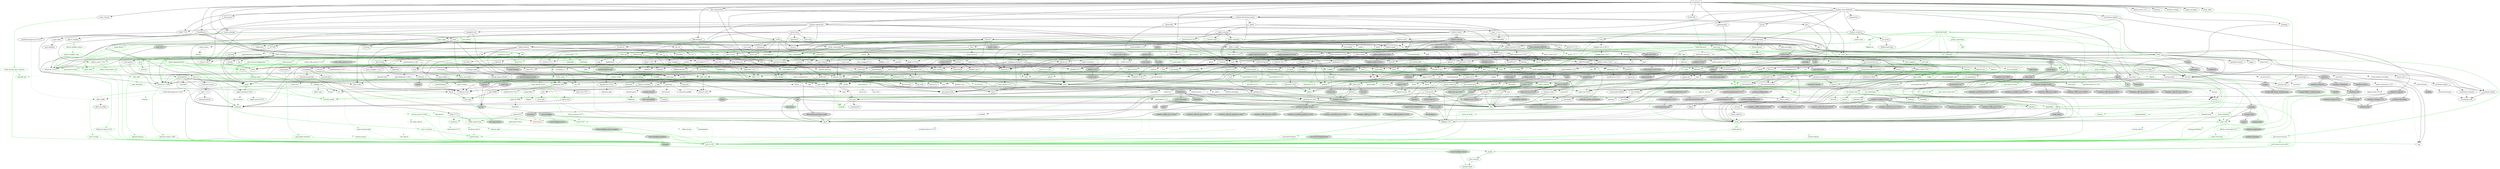 digraph {
    0 [ label = "cat-gateway" shape = box]
    1 [ label = "anyhow" color = darkgreen]
    2 [ label = "base64 0.22.1" color = darkgreen]
    3 [ label = "bb8" ]
    4 [ label = "bb8-postgres" ]
    5 [ label = "bech32 0.11.0" ]
    6 [ label = "blake2b_simd" ]
    7 [ label = "build-info" ]
    8 [ label = "build-info-build" color = green3]
    9 [ label = "bytes" color = darkgreen]
    10 [ label = "c509-certificate" ]
    11 [ label = "cardano-blockchain-types" ]
    12 [ label = "cardano-chain-follower" ]
    13 [ label = "catalyst-signed-doc" ]
    14 [ label = "catalyst-types" ]
    15 [ label = "chrono" color = darkgreen]
    16 [ label = "clap" ]
    17 [ label = "const_format" ]
    18 [ label = "cpu-time" ]
    19 [ label = "crossbeam-skiplist" ]
    20 [ label = "darling" color = darkgreen]
    21 [ label = "dashmap 6.1.0" ]
    22 [ label = "derive_more 2.0.1" ]
    23 [ label = "dotenvy" ]
    24 [ label = "duration-string" ]
    25 [ label = "ed25519-dalek" ]
    26 [ label = "futures" ]
    27 [ label = "gethostname" ]
    28 [ label = "handlebars" ]
    29 [ label = "hex" ]
    30 [ label = "local-ip-address" ]
    31 [ label = "memory-stats" ]
    32 [ label = "mime" color = darkgreen]
    33 [ label = "minicbor 0.25.1" ]
    34 [ label = "minijinja" ]
    35 [ label = "moka" ]
    36 [ label = "num-bigint 0.4.6" color = darkgreen]
    37 [ label = "num-traits" color = darkgreen]
    38 [ label = "openssl" ]
    39 [ label = "pallas" ]
    40 [ label = "pallas-traverse 0.30.1" ]
    41 [ label = "panic-message" ]
    42 [ label = "poem" ]
    43 [ label = "poem-openapi" ]
    44 [ label = "poem-openapi-derive" color = green3]
    45 [ label = "prometheus" ]
    46 [ label = "rand 0.8.5" ]
    47 [ label = "rayon" ]
    48 [ label = "rbac-registration" ]
    49 [ label = "regex" color = darkgreen]
    50 [ label = "rust-embed" ]
    51 [ label = "scylla" ]
    52 [ label = "serde_json" color = darkgreen]
    53 [ label = "stats_alloc" ]
    54 [ label = "strum 0.26.3" ]
    55 [ label = "strum_macros 0.26.4" color = green3]
    56 [ label = "thiserror 1.0.69" color = darkgreen]
    57 [ label = "tokio" ]
    58 [ label = "tokio-postgres" ]
    59 [ label = "tracing" ]
    60 [ label = "tracing-subscriber" ]
    61 [ label = "ulid" ]
    62 [ label = "url" color = darkgreen]
    63 [ label = "uuid" ]
    64 [ label = "x509-cert" ]
    65 [ label = "async-trait" color = green3]
    66 [ label = "futures-util" ]
    67 [ label = "parking_lot" ]
    68 [ label = "arrayref" ]
    69 [ label = "arrayvec" ]
    70 [ label = "constant_time_eq" ]
    71 [ label = "bincode" color = darkgreen]
    72 [ label = "build-info-common" color = darkgreen]
    73 [ label = "build-info-proc" color = green3]
    74 [ label = "cargo_metadata" color = green3]
    75 [ label = "git2" color = green3, style = dashed]
    76 [ label = "glob" color = darkgreen]
    77 [ label = "pretty_assertions" color = green3]
    78 [ label = "rustc_version" color = green3]
    79 [ label = "zstd" color = darkgreen]
    80 [ label = "asn1-rs" ]
    81 [ label = "bimap" ]
    82 [ label = "oid" ]
    83 [ label = "oid-registry" ]
    84 [ label = "once_cell" color = darkgreen]
    85 [ label = "serde" color = darkgreen]
    86 [ label = "thiserror 2.0.12" color = darkgreen]
    87 [ label = "cbork-utils" ]
    88 [ label = "dirs" ]
    89 [ label = "ouroboros" ]
    90 [ label = "crossbeam-channel" ]
    91 [ label = "crossbeam-epoch" ]
    92 [ label = "hickory-resolver" ]
    93 [ label = "http 1.3.1" color = darkgreen]
    94 [ label = "humantime" ]
    95 [ label = "logcall" color = green3]
    96 [ label = "memx" ]
    97 [ label = "mithril-client" ]
    98 [ label = "pallas-crypto 0.30.1" ]
    99 [ label = "pallas-hardano" ]
    100 [ label = "tar" ]
    101 [ label = "tracing-log" ]
    102 [ label = "ureq" ]
    103 [ label = "brotli 7.0.0" ]
    104 [ label = "coset" ]
    105 [ label = "ed25519-bip32" ]
    106 [ label = "jsonpath-rust" ]
    107 [ label = "jsonschema" ]
    108 [ label = "base64-url" ]
    109 [ label = "displaydoc" color = green3]
    110 [ label = "fluent-uri" ]
    111 [ label = "fmmap" ]
    112 [ label = "orx-concurrent-vec" ]
    113 [ label = "strum 0.27.1" ]
    114 [ label = "android-tzdata" color = darkgreen, style = "dashed,filled", fillcolor = lightgrey]
    115 [ label = "iana-time-zone" color = darkgreen, style = "dashed,filled", fillcolor = lightgrey]
    116 [ label = "js-sys" color = darkgreen, style = filled, fillcolor = lightgrey]
    117 [ label = "wasm-bindgen" color = darkgreen, style = filled, fillcolor = lightgrey]
    118 [ label = "windows-link" color = darkgreen, style = filled, fillcolor = lightgrey]
    119 [ label = "clap_builder" ]
    120 [ label = "clap_derive" color = green3, style = dashed]
    121 [ label = "const_format_proc_macros" color = green3]
    122 [ label = "libc" color = darkgreen]
    123 [ label = "winapi" style = filled, fillcolor = lightgrey]
    124 [ label = "crossbeam-utils" ]
    125 [ label = "darling_core" color = darkgreen]
    126 [ label = "darling_macro" color = green3]
    127 [ label = "cfg-if" color = darkgreen]
    128 [ label = "hashbrown 0.14.5" ]
    129 [ label = "lock_api" ]
    130 [ label = "parking_lot_core" ]
    131 [ label = "derive_more-impl 2.0.1" color = green3]
    132 [ label = "curve25519-dalek" ]
    133 [ label = "ed25519" ]
    134 [ label = "rand_core 0.6.4" color = darkgreen]
    135 [ label = "sha2" color = darkgreen]
    136 [ label = "subtle" color = darkgreen]
    137 [ label = "zeroize" ]
    138 [ label = "futures-channel" ]
    139 [ label = "futures-core" ]
    140 [ label = "futures-executor" style = dashed]
    141 [ label = "futures-io" ]
    142 [ label = "futures-sink" ]
    143 [ label = "futures-task" ]
    144 [ label = "rustix 0.38.44" style = filled, fillcolor = lightgrey]
    145 [ label = "windows-targets 0.52.6" color = darkgreen, style = filled, fillcolor = lightgrey]
    146 [ label = "derive_builder" ]
    147 [ label = "log" color = darkgreen]
    148 [ label = "num-order" ]
    149 [ label = "pest" color = darkgreen]
    150 [ label = "pest_derive" color = green3]
    151 [ label = "neli" style = filled, fillcolor = lightgrey]
    152 [ label = "windows-sys 0.59.0" color = darkgreen, style = filled, fillcolor = lightgrey]
    153 [ label = "windows-sys 0.52.0" style = filled, fillcolor = lightgrey]
    154 [ label = "half 2.6.0" ]
    155 [ label = "minicbor-derive 0.15.3" color = green3, style = dashed]
    156 [ label = "async-lock" style = dashed]
    157 [ label = "event-listener" style = dashed]
    158 [ label = "loom" style = filled, fillcolor = lightgrey]
    159 [ label = "portable-atomic" ]
    160 [ label = "smallvec" color = darkgreen]
    161 [ label = "tagptr" ]
    162 [ label = "num-integer" color = darkgreen]
    163 [ label = "autocfg" color = green3]
    164 [ label = "bitflags 2.9.1" color = darkgreen]
    165 [ label = "foreign-types" ]
    166 [ label = "openssl-macros" color = green3]
    167 [ label = "openssl-sys" ]
    168 [ label = "pallas-addresses 0.30.1" ]
    169 [ label = "pallas-codec 0.30.1" ]
    170 [ label = "pallas-configs" ]
    171 [ label = "pallas-network 0.30.1" ]
    172 [ label = "pallas-primitives 0.30.1" ]
    173 [ label = "pallas-txbuilder" ]
    174 [ label = "pallas-utxorpc" ]
    175 [ label = "itertools 0.13.0" ]
    176 [ label = "paste" color = green3]
    177 [ label = "async-compression" style = dashed]
    178 [ label = "cookie" style = dashed]
    179 [ label = "headers" ]
    180 [ label = "http-body-util" ]
    181 [ label = "hyper 1.6.0" ]
    182 [ label = "hyper-util" ]
    183 [ label = "mime_guess" style = dashed]
    184 [ label = "multer" style = dashed]
    185 [ label = "nix" style = filled, fillcolor = lightgrey]
    186 [ label = "opentelemetry 0.27.1" style = dashed]
    187 [ label = "opentelemetry-prometheus" style = dashed]
    188 [ label = "percent-encoding" color = darkgreen]
    189 [ label = "pin-project-lite" ]
    190 [ label = "poem-derive" color = green3]
    191 [ label = "quick-xml" ]
    192 [ label = "rfc7239" ]
    193 [ label = "serde_urlencoded" ]
    194 [ label = "serde_yaml" color = darkgreen]
    195 [ label = "sync_wrapper 1.0.2" ]
    196 [ label = "tempfile" color = darkgreen]
    197 [ label = "time" style = dashed]
    198 [ label = "tokio-stream" ]
    199 [ label = "tokio-util" ]
    200 [ label = "wildmatch" ]
    201 [ label = "derive_more 1.0.0" color = darkgreen]
    202 [ label = "indexmap 2.9.0" color = darkgreen]
    203 [ label = "proc-macro-crate" color = green3]
    204 [ label = "proc-macro2" color = darkgreen]
    205 [ label = "quote" color = darkgreen]
    206 [ label = "syn 2.0.101" color = darkgreen]
    207 [ label = "fnv" color = darkgreen]
    208 [ label = "lazy_static" ]
    209 [ label = "memchr" color = darkgreen]
    210 [ label = "protobuf" style = dashed]
    211 [ label = "rand_chacha 0.3.1" ]
    212 [ label = "either" color = darkgreen]
    213 [ label = "rayon-core" ]
    214 [ label = "der-parser" ]
    215 [ label = "aho-corasick" color = darkgreen, style = dashed]
    216 [ label = "regex-automata 0.4.9" color = darkgreen]
    217 [ label = "regex-syntax 0.8.5" color = darkgreen]
    218 [ label = "rust-embed-impl" color = green3]
    219 [ label = "rust-embed-utils" color = darkgreen]
    220 [ label = "walkdir" color = darkgreen]
    221 [ label = "arc-swap" ]
    222 [ label = "byteorder" ]
    223 [ label = "dashmap 5.5.3" ]
    224 [ label = "histogram" ]
    225 [ label = "lz4_flex" ]
    226 [ label = "rand_pcg" ]
    227 [ label = "scylla-cql" ]
    228 [ label = "scylla-macros" color = green3]
    229 [ label = "snap" ]
    230 [ label = "socket2" ]
    231 [ label = "tokio-openssl" style = dashed]
    232 [ label = "itoa" color = darkgreen]
    233 [ label = "ryu" color = darkgreen]
    234 [ label = "heck 0.5.0" color = green3]
    235 [ label = "rustversion" color = red]
    236 [ label = "thiserror-impl 1.0.69" color = green3]
    237 [ label = "backtrace" style = filled, fillcolor = lightgrey]
    238 [ label = "mio" style = dashed]
    239 [ label = "signal-hook-registry" style = "dashed,filled", fillcolor = lightgrey]
    240 [ label = "tokio-macros" color = green3, style = dashed]
    241 [ label = "fallible-iterator" ]
    242 [ label = "phf" ]
    243 [ label = "postgres-protocol" ]
    244 [ label = "postgres-types" ]
    245 [ label = "rand 0.9.1" ]
    246 [ label = "whoami" ]
    247 [ label = "tracing-attributes" color = green3, style = dashed]
    248 [ label = "tracing-core" ]
    249 [ label = "matchers" style = dashed]
    250 [ label = "nu-ansi-term" style = dashed]
    251 [ label = "sharded-slab" style = dashed]
    252 [ label = "thread_local" style = dashed]
    253 [ label = "tracing-serde" style = dashed]
    254 [ label = "web-time" style = filled, fillcolor = lightgrey]
    255 [ label = "form_urlencoded" color = darkgreen]
    256 [ label = "idna" color = darkgreen]
    257 [ label = "getrandom 0.3.3" color = darkgreen, style = dashed]
    258 [ label = "const-oid" ]
    259 [ label = "der" ]
    260 [ label = "spki" ]
    261 [ label = "tls_codec" style = dashed]
    262 [ label = "futures-macro" color = green3, style = dashed]
    263 [ label = "pin-utils" ]
    264 [ label = "slab" style = dashed]
    265 [ label = "semver" color = darkgreen]
    266 [ label = "proc-macro-error2" color = green3]
    267 [ label = "camino" color = green3]
    268 [ label = "cargo-platform" color = green3]
    269 [ label = "libgit2-sys" color = green3, style = dashed]
    270 [ label = "diff" color = green3]
    271 [ label = "yansi" color = green3]
    272 [ label = "zstd-safe" color = darkgreen]
    273 [ label = "asn1-rs-derive" color = green3]
    274 [ label = "asn1-rs-impl" color = green3]
    275 [ label = "nom 7.1.3" ]
    276 [ label = "rusticata-macros" ]
    277 [ label = "serde_derive" color = green3]
    278 [ label = "thiserror-impl 2.0.12" color = green3]
    279 [ label = "dirs-sys" ]
    280 [ label = "aliasable" ]
    281 [ label = "ouroboros_macro" color = green3]
    282 [ label = "static_assertions" ]
    283 [ label = "hickory-proto" ]
    284 [ label = "ipconfig" style = "dashed,filled", fillcolor = lightgrey]
    285 [ label = "lru-cache" ]
    286 [ label = "resolv-conf" style = dashed]
    287 [ label = "rustls 0.21.12" style = dashed]
    288 [ label = "tokio-rustls 0.24.1" style = dashed]
    289 [ label = "proc-macro-error" color = green3]
    290 [ label = "cpufeatures" color = darkgreen, style = filled, fillcolor = lightgrey]
    291 [ label = "async-recursion" color = green3]
    292 [ label = "flate2" style = dashed]
    293 [ label = "flume" style = dashed]
    294 [ label = "getrandom 0.2.16" color = darkgreen]
    295 [ label = "mithril-common" style = filled, fillcolor = lightgrey]
    296 [ label = "reqwest" ]
    297 [ label = "slog" ]
    298 [ label = "cryptoxide" ]
    299 [ label = "binary-layout" ]
    300 [ label = "tap" ]
    301 [ label = "filetime" ]
    302 [ label = "xattr" style = "dashed,filled", fillcolor = lightgrey]
    303 [ label = "rustls 0.23.27" style = dashed]
    304 [ label = "rustls-native-certs 0.7.3" style = dashed]
    305 [ label = "rustls-pki-types" style = dashed]
    306 [ label = "webpki-roots 0.26.11" style = dashed]
    307 [ label = "alloc-no-stdlib" ]
    308 [ label = "alloc-stdlib" style = dashed]
    309 [ label = "brotli-decompressor 4.0.3" ]
    310 [ label = "ciborium" ]
    311 [ label = "ciborium-io" ]
    312 [ label = "ahash" ]
    313 [ label = "bytecount" ]
    314 [ label = "email_address" ]
    315 [ label = "fancy-regex" ]
    316 [ label = "fraction" ]
    317 [ label = "num-cmp" ]
    318 [ label = "referencing" ]
    319 [ label = "uuid-simd" ]
    320 [ label = "borrow-or-share" ]
    321 [ label = "ref-cast" ]
    322 [ label = "enum_dispatch" color = green3]
    323 [ label = "fs4" style = dashed]
    324 [ label = "memmap2" ]
    325 [ label = "parse-display" ]
    326 [ label = "orx-concurrent-option" ]
    327 [ label = "orx-fixed-vec" ]
    328 [ label = "orx-pinned-concurrent-col" ]
    329 [ label = "orx-pinned-vec" ]
    330 [ label = "orx-pseudo-default" ]
    331 [ label = "orx-split-vec" ]
    332 [ label = "strum_macros 0.27.1" color = green3, style = dashed]
    333 [ label = "android_system_properties" color = darkgreen, style = "dashed,filled", fillcolor = lightgrey]
    334 [ label = "core-foundation-sys" color = darkgreen, style = "dashed,filled", fillcolor = lightgrey]
    335 [ label = "iana-time-zone-haiku" color = darkgreen, style = "dashed,filled", fillcolor = lightgrey]
    336 [ label = "windows-core" color = darkgreen, style = filled, fillcolor = lightgrey]
    337 [ label = "wasm-bindgen-macro" color = green3, style = filled, fillcolor = lightgrey]
    338 [ label = "anstream" style = dashed]
    339 [ label = "anstyle" ]
    340 [ label = "clap_lex" ]
    341 [ label = "strsim" color = darkgreen, style = dashed]
    342 [ label = "unicode-xid" color = green3]
    343 [ label = "winapi-i686-pc-windows-gnu" style = filled, fillcolor = lightgrey]
    344 [ label = "winapi-x86_64-pc-windows-gnu" style = filled, fillcolor = lightgrey]
    345 [ label = "ident_case" color = darkgreen]
    346 [ label = "allocator-api2" style = dashed]
    347 [ label = "scopeguard" ]
    348 [ label = "redox_syscall" style = filled, fillcolor = lightgrey]
    349 [ label = "curve25519-dalek-derive" color = green3, style = filled, fillcolor = lightgrey]
    350 [ label = "digest 0.10.7" color = darkgreen]
    351 [ label = "fiat-crypto" style = filled, fillcolor = lightgrey]
    352 [ label = "pkcs8" style = dashed]
    353 [ label = "signature" ]
    354 [ label = "zeroize_derive" color = green3, style = dashed]
    355 [ label = "errno" color = darkgreen, style = filled, fillcolor = lightgrey]
    356 [ label = "linux-raw-sys 0.4.15" style = filled, fillcolor = lightgrey]
    357 [ label = "windows_aarch64_gnullvm 0.52.6" color = darkgreen, style = filled, fillcolor = lightgrey]
    358 [ label = "windows_aarch64_msvc 0.52.6" color = darkgreen, style = filled, fillcolor = lightgrey]
    359 [ label = "windows_i686_gnu 0.52.6" color = darkgreen, style = filled, fillcolor = lightgrey]
    360 [ label = "windows_i686_gnullvm 0.52.6" color = darkgreen, style = filled, fillcolor = lightgrey]
    361 [ label = "windows_i686_msvc 0.52.6" color = darkgreen, style = filled, fillcolor = lightgrey]
    362 [ label = "windows_x86_64_gnu 0.52.6" color = darkgreen, style = filled, fillcolor = lightgrey]
    363 [ label = "windows_x86_64_gnullvm 0.52.6" color = darkgreen, style = filled, fillcolor = lightgrey]
    364 [ label = "windows_x86_64_msvc 0.52.6" color = darkgreen, style = filled, fillcolor = lightgrey]
    365 [ label = "derive_builder_macro" color = green3]
    366 [ label = "num-modular" ]
    367 [ label = "ucd-trie" color = darkgreen]
    368 [ label = "pest_generator" color = green3]
    369 [ label = "neli-proc-macros" color = green3, style = filled, fillcolor = lightgrey]
    370 [ label = "crunchy" style = filled, fillcolor = lightgrey]
    371 [ label = "event-listener-strategy" style = dashed]
    372 [ label = "concurrent-queue" style = dashed]
    373 [ label = "parking" style = "dashed,filled", fillcolor = lightgrey]
    374 [ label = "generator" style = filled, fillcolor = lightgrey]
    375 [ label = "scoped-tls" style = filled, fillcolor = lightgrey]
    376 [ label = "foreign-types-shared" ]
    377 [ label = "cc" color = green3]
    378 [ label = "openssl-src" color = green3, style = dashed]
    379 [ label = "pkg-config" color = green3]
    380 [ label = "vcpkg" color = green3]
    381 [ label = "base58" ]
    382 [ label = "bech32 0.9.1" ]
    383 [ label = "crc" ]
    384 [ label = "minicbor 0.20.0" ]
    385 [ label = "num-rational" ]
    386 [ label = "serde_with 3.12.0" ]
    387 [ label = "criterion" ]
    388 [ label = "pallas-wallet" ]
    389 [ label = "pallas-applying" ]
    390 [ label = "prost-types 0.13.5" ]
    391 [ label = "utxorpc-spec" ]
    392 [ label = "brotli 8.0.1" style = dashed]
    393 [ label = "aes-gcm" style = dashed]
    394 [ label = "hkdf" style = dashed]
    395 [ label = "hmac" ]
    396 [ label = "version_check" color = green3]
    397 [ label = "base64 0.21.7" ]
    398 [ label = "headers-core" ]
    399 [ label = "httpdate" ]
    400 [ label = "sha1" ]
    401 [ label = "http-body 1.0.1" ]
    402 [ label = "h2 0.4.10" style = dashed]
    403 [ label = "httparse" style = dashed]
    404 [ label = "want" style = dashed]
    405 [ label = "tower-service" ]
    406 [ label = "unicase" color = darkgreen, style = dashed]
    407 [ label = "encoding_rs" style = dashed]
    408 [ label = "spin" style = dashed]
    409 [ label = "cfg_aliases" color = green3, style = filled, fillcolor = lightgrey]
    410 [ label = "opentelemetry 0.24.0" style = dashed]
    411 [ label = "opentelemetry_sdk" style = dashed]
    412 [ label = "uncased" ]
    413 [ label = "unsafe-libyaml" color = darkgreen]
    414 [ label = "fastrand" color = darkgreen]
    415 [ label = "rustix 1.0.7" color = darkgreen, style = filled, fillcolor = lightgrey]
    416 [ label = "deranged" style = dashed]
    417 [ label = "num-conv" color = darkgreen, style = dashed]
    418 [ label = "powerfmt" style = dashed]
    419 [ label = "time-core" color = darkgreen, style = dashed]
    420 [ label = "time-macros" color = green3, style = dashed]
    421 [ label = "derive_more-impl 1.0.0" color = green3]
    422 [ label = "equivalent" color = darkgreen]
    423 [ label = "hashbrown 0.15.3" color = darkgreen]
    424 [ label = "toml_edit" color = green3]
    425 [ label = "unicode-ident" color = darkgreen]
    426 [ label = "ppv-lite86" ]
    427 [ label = "crossbeam-deque" ]
    428 [ label = "same-file" color = darkgreen]
    429 [ label = "winapi-util" color = darkgreen, style = filled, fillcolor = lightgrey]
    430 [ label = "twox-hash" style = dashed]
    431 [ label = "bigdecimal" style = dashed]
    432 [ label = "num-bigint 0.3.3" style = dashed]
    433 [ label = "secrecy" style = dashed]
    434 [ label = "stable_deref_trait" color = darkgreen]
    435 [ label = "yoke 0.7.5" ]
    436 [ label = "addr2line" style = filled, fillcolor = lightgrey]
    437 [ label = "miniz_oxide" ]
    438 [ label = "object" style = filled, fillcolor = lightgrey]
    439 [ label = "rustc-demangle" style = filled, fillcolor = lightgrey]
    440 [ label = "wasi 0.11.0+wasi-snapshot-preview1" color = darkgreen, style = filled, fillcolor = lightgrey]
    441 [ label = "phf_shared" ]
    442 [ label = "md-5" ]
    443 [ label = "stringprep" ]
    444 [ label = "rand_chacha 0.9.0" style = dashed]
    445 [ label = "rand_core 0.9.3" ]
    446 [ label = "wasite" style = filled, fillcolor = lightgrey]
    447 [ label = "web-sys" style = filled, fillcolor = lightgrey]
    448 [ label = "valuable" style = "dashed,filled", fillcolor = lightgrey]
    449 [ label = "regex-automata 0.1.10" style = dashed]
    450 [ label = "overload" style = dashed]
    451 [ label = "idna_adapter" color = darkgreen]
    452 [ label = "utf8_iter" color = darkgreen]
    453 [ label = "r-efi" color = darkgreen, style = "dashed,filled", fillcolor = lightgrey]
    454 [ label = "wasi 0.14.2+wasi-0.2.4" color = darkgreen, style = "dashed,filled", fillcolor = lightgrey]
    455 [ label = "der_derive" color = green3, style = dashed]
    456 [ label = "flagset" style = dashed]
    457 [ label = "pem-rfc7468" style = dashed]
    458 [ label = "base64ct" style = dashed]
    459 [ label = "tls_codec_derive" color = green3, style = dashed]
    460 [ label = "proc-macro-error-attr2" color = green3]
    461 [ label = "libz-sys" color = green3, style = dashed]
    462 [ label = "zstd-sys" color = darkgreen]
    463 [ label = "synstructure" color = green3]
    464 [ label = "minimal-lexical" ]
    465 [ label = "option-ext" ]
    466 [ label = "redox_users" style = filled, fillcolor = lightgrey]
    467 [ label = "windows-sys 0.48.0" style = filled, fillcolor = lightgrey]
    468 [ label = "heck 0.4.1" color = green3]
    469 [ label = "proc-macro2-diagnostics" color = green3]
    470 [ label = "data-encoding" ]
    471 [ label = "enum-as-inner" color = green3]
    472 [ label = "ipnet" ]
    473 [ label = "rustls-pemfile 1.0.4" style = dashed]
    474 [ label = "tinyvec" ]
    475 [ label = "widestring" style = "dashed,filled", fillcolor = lightgrey]
    476 [ label = "winreg" style = "dashed,filled", fillcolor = lightgrey]
    477 [ label = "linked-hash-map" ]
    478 [ label = "ring" style = dashed]
    479 [ label = "rustls-webpki 0.101.7" style = dashed]
    480 [ label = "sct" style = dashed]
    481 [ label = "proc-macro-error-attr" color = green3]
    482 [ label = "syn 1.0.109" color = green3]
    483 [ label = "crc32fast" style = dashed]
    484 [ label = "nanorand" style = dashed]
    485 [ label = "blake2 0.10.6" style = filled, fillcolor = lightgrey]
    486 [ label = "ckb-merkle-mountain-range" style = filled, fillcolor = lightgrey]
    487 [ label = "fixed" style = filled, fillcolor = lightgrey]
    488 [ label = "kes-summed-ed25519" style = filled, fillcolor = lightgrey]
    489 [ label = "mithril-build-script" color = green3, style = filled, fillcolor = lightgrey]
    490 [ label = "mithril-stm" style = filled, fillcolor = lightgrey]
    491 [ label = "nom 8.0.0" style = filled, fillcolor = lightgrey]
    492 [ label = "pallas-addresses 0.32.0" style = "dashed,filled", fillcolor = lightgrey]
    493 [ label = "pallas-codec 0.32.0" style = "dashed,filled", fillcolor = lightgrey]
    494 [ label = "pallas-network 0.32.0" style = "dashed,filled", fillcolor = lightgrey]
    495 [ label = "pallas-primitives 0.32.0" style = "dashed,filled", fillcolor = lightgrey]
    496 [ label = "pallas-traverse 0.32.0" style = "dashed,filled", fillcolor = lightgrey]
    497 [ label = "serde_bytes" style = filled, fillcolor = lightgrey]
    498 [ label = "typetag" style = filled, fillcolor = lightgrey]
    499 [ label = "hyper-rustls" style = "dashed,filled", fillcolor = lightgrey]
    500 [ label = "quinn" style = "dashed,filled", fillcolor = lightgrey]
    501 [ label = "rustls-native-certs 0.8.1" style = "dashed,filled", fillcolor = lightgrey]
    502 [ label = "rustls-pemfile 2.2.0" style = dashed]
    503 [ label = "system-configuration" style = "dashed,filled", fillcolor = lightgrey]
    504 [ label = "tokio-rustls 0.26.2" style = "dashed,filled", fillcolor = lightgrey]
    505 [ label = "tower 0.5.2" style = filled, fillcolor = lightgrey]
    506 [ label = "wasm-bindgen-futures" style = filled, fillcolor = lightgrey]
    507 [ label = "wasm-streams" style = "dashed,filled", fillcolor = lightgrey]
    508 [ label = "windows-registry" style = filled, fillcolor = lightgrey]
    509 [ label = "doc-comment" ]
    510 [ label = "libredox" style = filled, fillcolor = lightgrey]
    511 [ label = "rustls-webpki 0.103.3" style = dashed]
    512 [ label = "openssl-probe" style = "dashed,filled", fillcolor = lightgrey]
    513 [ label = "schannel" style = "dashed,filled", fillcolor = lightgrey]
    514 [ label = "security-framework 2.11.1" style = "dashed,filled", fillcolor = lightgrey]
    515 [ label = "webpki-roots 1.0.0" style = dashed]
    516 [ label = "ciborium-ll" ]
    517 [ label = "zerocopy" ]
    518 [ label = "bit-set" ]
    519 [ label = "num" ]
    520 [ label = "outref" ]
    521 [ label = "vsimd" ]
    522 [ label = "ref-cast-impl" color = green3]
    523 [ label = "parse-display-derive" color = green3]
    524 [ label = "orx-concurrent-iter" ]
    525 [ label = "orx-iterable" ]
    526 [ label = "windows-implement" color = green3, style = filled, fillcolor = lightgrey]
    527 [ label = "windows-interface" color = green3, style = filled, fillcolor = lightgrey]
    528 [ label = "windows-result" color = darkgreen, style = filled, fillcolor = lightgrey]
    529 [ label = "windows-strings 0.4.2" color = darkgreen, style = filled, fillcolor = lightgrey]
    530 [ label = "wasm-bindgen-macro-support" color = green3, style = filled, fillcolor = lightgrey]
    531 [ label = "anstyle-parse" style = dashed]
    532 [ label = "anstyle-query" style = dashed]
    533 [ label = "anstyle-wincon" style = "dashed,filled", fillcolor = lightgrey]
    534 [ label = "colorchoice" style = dashed]
    535 [ label = "is_terminal_polyfill" style = dashed]
    536 [ label = "utf8parse" style = dashed]
    537 [ label = "block-buffer" color = darkgreen, style = dashed]
    538 [ label = "crypto-common" color = darkgreen]
    539 [ label = "derive_builder_core" color = green3]
    540 [ label = "pest_meta" color = green3]
    541 [ label = "windows" style = filled, fillcolor = lightgrey]
    542 [ label = "jobserver" color = green3, style = dashed]
    543 [ label = "shlex" color = green3]
    544 [ label = "crc-catalog" ]
    545 [ label = "half 1.8.3" style = dashed]
    546 [ label = "minicbor-derive 0.13.0" color = green3, style = dashed]
    547 [ label = "indexmap 1.9.3" style = dashed]
    548 [ label = "serde_with_macros 3.12.0" color = green3, style = dashed]
    549 [ label = "anes" ]
    550 [ label = "cast" ]
    551 [ label = "criterion-plot" ]
    552 [ label = "is-terminal" ]
    553 [ label = "itertools 0.10.5" ]
    554 [ label = "oorandom" ]
    555 [ label = "plotters" style = dashed]
    556 [ label = "tinytemplate" ]
    557 [ label = "bip39" ]
    558 [ label = "prost 0.13.5" ]
    559 [ label = "pbjson" ]
    560 [ label = "pbjson-types" ]
    561 [ label = "prost 0.12.6" color = darkgreen]
    562 [ label = "tonic" ]
    563 [ label = "brotli-decompressor 5.0.0" style = dashed]
    564 [ label = "aead" style = dashed]
    565 [ label = "aes" style = dashed]
    566 [ label = "cipher" style = dashed]
    567 [ label = "ctr" style = dashed]
    568 [ label = "ghash" style = dashed]
    569 [ label = "atomic-waker" style = dashed]
    570 [ label = "try-lock" style = dashed]
    571 [ label = "linux-raw-sys 0.9.4" color = darkgreen, style = filled, fillcolor = lightgrey]
    572 [ label = "toml_datetime" color = green3]
    573 [ label = "winnow" color = green3, style = dashed]
    574 [ label = "libm" style = dashed]
    575 [ label = "yoke-derive 0.7.5" color = green3, style = dashed]
    576 [ label = "zerofrom" color = darkgreen]
    577 [ label = "gimli" style = filled, fillcolor = lightgrey]
    578 [ label = "adler2" ]
    579 [ label = "siphasher" ]
    580 [ label = "unicode-bidi" ]
    581 [ label = "unicode-normalization" ]
    582 [ label = "unicode-properties" ]
    583 [ label = "regex-syntax 0.6.29" style = dashed]
    584 [ label = "icu_normalizer" color = darkgreen]
    585 [ label = "icu_properties" color = darkgreen]
    586 [ label = "wit-bindgen-rt" color = darkgreen, style = "dashed,filled", fillcolor = lightgrey]
    587 [ label = "windows-targets 0.48.5" style = filled, fillcolor = lightgrey]
    588 [ label = "tinyvec_macros" style = dashed]
    589 [ label = "untrusted" style = dashed]
    590 [ label = "az" style = filled, fillcolor = lightgrey]
    591 [ label = "bytemuck" style = filled, fillcolor = lightgrey]
    592 [ label = "typenum" color = darkgreen]
    593 [ label = "blake2 0.9.2" style = filled, fillcolor = lightgrey]
    594 [ label = "rand_core 0.5.1" style = filled, fillcolor = lightgrey]
    595 [ label = "serde_with 2.3.3" style = "dashed,filled", fillcolor = lightgrey]
    596 [ label = "blst" style = filled, fillcolor = lightgrey]
    597 [ label = "pallas-crypto 0.32.0" style = "dashed,filled", fillcolor = lightgrey]
    598 [ label = "erased-serde" style = filled, fillcolor = lightgrey]
    599 [ label = "inventory" style = filled, fillcolor = lightgrey]
    600 [ label = "typetag-impl" color = green3, style = filled, fillcolor = lightgrey]
    601 [ label = "quinn-proto" style = "dashed,filled", fillcolor = lightgrey]
    602 [ label = "quinn-udp" style = "dashed,filled", fillcolor = lightgrey]
    603 [ label = "rustc-hash" style = "dashed,filled", fillcolor = lightgrey]
    604 [ label = "security-framework 3.2.0" style = "dashed,filled", fillcolor = lightgrey]
    605 [ label = "core-foundation 0.9.4" style = "dashed,filled", fillcolor = lightgrey]
    606 [ label = "system-configuration-sys" style = "dashed,filled", fillcolor = lightgrey]
    607 [ label = "tower-layer" ]
    608 [ label = "windows-strings 0.3.1" style = filled, fillcolor = lightgrey]
    609 [ label = "windows-targets 0.53.0" style = filled, fillcolor = lightgrey]
    610 [ label = "security-framework-sys" style = "dashed,filled", fillcolor = lightgrey]
    611 [ label = "zerocopy-derive" color = green3, style = filled, fillcolor = lightgrey]
    612 [ label = "bit-vec" ]
    613 [ label = "num-complex" ]
    614 [ label = "num-iter" ]
    615 [ label = "structmeta" color = green3]
    616 [ label = "orx-self-or" ]
    617 [ label = "wasm-bindgen-backend" color = green3, style = filled, fillcolor = lightgrey]
    618 [ label = "wasm-bindgen-shared" color = green3, style = filled, fillcolor = lightgrey]
    619 [ label = "once_cell_polyfill" style = "dashed,filled", fillcolor = lightgrey]
    620 [ label = "generic-array" color = darkgreen]
    621 [ label = "windows-collections" style = filled, fillcolor = lightgrey]
    622 [ label = "windows-future" style = filled, fillcolor = lightgrey]
    623 [ label = "windows-numerics" style = filled, fillcolor = lightgrey]
    624 [ label = "hashbrown 0.12.3" style = dashed]
    625 [ label = "hermit-abi 0.5.1" style = filled, fillcolor = lightgrey]
    626 [ label = "plotters-backend" style = dashed]
    627 [ label = "plotters-svg" style = dashed]
    628 [ label = "bitcoin_hashes" ]
    629 [ label = "prost-derive 0.13.5" color = green3, style = dashed]
    630 [ label = "pbjson-build" color = green3]
    631 [ label = "prost-build" color = green3]
    632 [ label = "prost-derive 0.12.6" color = green3, style = dashed]
    633 [ label = "async-stream" style = dashed]
    634 [ label = "axum" style = dashed]
    635 [ label = "h2 0.3.26" style = dashed]
    636 [ label = "http 0.2.12" ]
    637 [ label = "http-body 0.4.6" ]
    638 [ label = "hyper 0.14.32" style = dashed]
    639 [ label = "hyper-timeout" style = dashed]
    640 [ label = "pin-project" ]
    641 [ label = "tower 0.4.13" style = dashed]
    642 [ label = "inout" style = dashed]
    643 [ label = "opaque-debug" ]
    644 [ label = "polyval" style = dashed]
    645 [ label = "zerofrom-derive" color = green3, style = dashed]
    646 [ label = "icu_collections" color = darkgreen]
    647 [ label = "icu_normalizer_data" color = darkgreen, style = dashed]
    648 [ label = "icu_provider" color = darkgreen]
    649 [ label = "zerovec" color = darkgreen]
    650 [ label = "icu_locale_core" color = darkgreen]
    651 [ label = "icu_properties_data" color = darkgreen, style = dashed]
    652 [ label = "potential_utf" color = darkgreen]
    653 [ label = "zerotrie" color = darkgreen]
    654 [ label = "windows_aarch64_gnullvm 0.48.5" style = filled, fillcolor = lightgrey]
    655 [ label = "windows_aarch64_msvc 0.48.5" style = filled, fillcolor = lightgrey]
    656 [ label = "windows_i686_gnu 0.48.5" style = filled, fillcolor = lightgrey]
    657 [ label = "windows_i686_msvc 0.48.5" style = filled, fillcolor = lightgrey]
    658 [ label = "windows_x86_64_gnu 0.48.5" style = filled, fillcolor = lightgrey]
    659 [ label = "windows_x86_64_gnullvm 0.48.5" style = filled, fillcolor = lightgrey]
    660 [ label = "windows_x86_64_msvc 0.48.5" style = filled, fillcolor = lightgrey]
    661 [ label = "crypto-mac" style = filled, fillcolor = lightgrey]
    662 [ label = "digest 0.9.0" style = filled, fillcolor = lightgrey]
    663 [ label = "base64 0.13.1" style = "dashed,filled", fillcolor = lightgrey]
    664 [ label = "serde_with_macros 2.3.3" color = green3, style = "dashed,filled", fillcolor = lightgrey]
    665 [ label = "threadpool" style = filled, fillcolor = lightgrey]
    666 [ label = "typeid" style = filled, fillcolor = lightgrey]
    667 [ label = "lru-slab" style = "dashed,filled", fillcolor = lightgrey]
    668 [ label = "core-foundation 0.10.1" style = "dashed,filled", fillcolor = lightgrey]
    669 [ label = "windows_aarch64_gnullvm 0.53.0" style = filled, fillcolor = lightgrey]
    670 [ label = "windows_aarch64_msvc 0.53.0" style = filled, fillcolor = lightgrey]
    671 [ label = "windows_i686_gnu 0.53.0" style = filled, fillcolor = lightgrey]
    672 [ label = "windows_i686_gnullvm 0.53.0" style = filled, fillcolor = lightgrey]
    673 [ label = "windows_i686_msvc 0.53.0" style = filled, fillcolor = lightgrey]
    674 [ label = "windows_x86_64_gnu 0.53.0" style = filled, fillcolor = lightgrey]
    675 [ label = "windows_x86_64_gnullvm 0.53.0" style = filled, fillcolor = lightgrey]
    676 [ label = "windows_x86_64_msvc 0.53.0" style = filled, fillcolor = lightgrey]
    677 [ label = "structmeta-derive" color = green3]
    678 [ label = "bumpalo" color = green3, style = filled, fillcolor = lightgrey]
    679 [ label = "windows-threading" style = filled, fillcolor = lightgrey]
    680 [ label = "bitcoin-internals" ]
    681 [ label = "hex-conservative" ]
    682 [ label = "itertools 0.14.0" color = green3, style = dashed]
    683 [ label = "itertools 0.11.0" color = green3]
    684 [ label = "prost-types 0.12.6" color = green3]
    685 [ label = "itertools 0.12.1" color = green3]
    686 [ label = "multimap" color = green3]
    687 [ label = "petgraph" color = green3]
    688 [ label = "prettyplease" color = green3, style = dashed]
    689 [ label = "async-stream-impl" color = green3, style = dashed]
    690 [ label = "axum-core" style = dashed]
    691 [ label = "bitflags 1.3.2" style = dashed]
    692 [ label = "matchit" style = dashed]
    693 [ label = "sync_wrapper 0.1.2" style = dashed]
    694 [ label = "tokio-io-timeout" style = dashed]
    695 [ label = "pin-project-internal" color = green3]
    696 [ label = "universal-hash" style = dashed]
    697 [ label = "yoke 0.8.0" color = darkgreen]
    698 [ label = "tinystr" color = darkgreen]
    699 [ label = "writeable" color = darkgreen]
    700 [ label = "zerovec-derive" color = green3, style = dashed]
    701 [ label = "litemap" color = darkgreen]
    702 [ label = "num_cpus" style = filled, fillcolor = lightgrey]
    703 [ label = "fixedbitset" color = green3]
    704 [ label = "yoke-derive 0.8.0" color = green3, style = dashed]
    705 [ label = "hermit-abi 0.3.9" style = filled, fillcolor = lightgrey]
    0 -> 4 [ ]
    0 -> 7 [ ]
    0 -> 8 [ color = green3]
    0 -> 12 [ ]
    0 -> 13 [ ]
    0 -> 17 [ ]
    0 -> 22 [ ]
    0 -> 23 [ ]
    0 -> 24 [ ]
    0 -> 27 [ ]
    0 -> 28 [ ]
    0 -> 30 [ ]
    0 -> 31 [ ]
    0 -> 34 [ ]
    0 -> 41 [ ]
    0 -> 43 [ ]
    0 -> 48 [ ]
    0 -> 51 [ ]
    0 -> 53 [ ]
    0 -> 61 [ ]
    3 -> 65 [ color = green3]
    3 -> 66 [ ]
    3 -> 57 [ ]
    4 -> 3 [ ]
    4 -> 58 [ ]
    6 -> 68 [ ]
    6 -> 69 [ ]
    6 -> 70 [ ]
    7 -> 73 [ color = green3]
    8 -> 1 [ color = green3]
    8 -> 2 [ color = green3]
    8 -> 71 [ color = green3]
    8 -> 72 [ color = green3]
    8 -> 74 [ color = green3]
    8 -> 75 [ color = green3, style = dotted]
    8 -> 76 [ color = green3]
    8 -> 77 [ color = green3]
    8 -> 78 [ color = green3]
    8 -> 79 [ color = green3]
    10 -> 1 [ ]
    10 -> 81 [ ]
    10 -> 25 [ ]
    10 -> 29 [ ]
    10 -> 33 [ ]
    10 -> 82 [ ]
    10 -> 83 [ ]
    10 -> 49 [ ]
    10 -> 54 [ ]
    10 -> 86 [ ]
    11 -> 14 [ ]
    11 -> 87 [ ]
    11 -> 21 [ ]
    11 -> 88 [ ]
    11 -> 89 [ ]
    11 -> 39 [ ]
    11 -> 54 [ ]
    12 -> 11 [ ]
    12 -> 18 [ ]
    12 -> 19 [ ]
    12 -> 92 [ ]
    12 -> 94 [ ]
    12 -> 95 [ color = green3]
    12 -> 96 [ ]
    12 -> 97 [ ]
    12 -> 35 [ ]
    12 -> 99 [ ]
    12 -> 102 [ ]
    13 -> 1 [ ]
    13 -> 103 [ ]
    13 -> 14 [ ]
    13 -> 16 [ ]
    13 -> 104 [ ]
    13 -> 105 [ ]
    13 -> 26 [ ]
    13 -> 106 [ ]
    13 -> 107 [ ]
    13 -> 54 [ ]
    14 -> 108 [ ]
    14 -> 6 [ ]
    14 -> 15 [ ]
    14 -> 109 [ color = green3]
    14 -> 25 [ ]
    14 -> 110 [ ]
    14 -> 111 [ ]
    14 -> 33 [ ]
    14 -> 112 [ ]
    14 -> 98 [ ]
    14 -> 113 [ ]
    14 -> 86 [ ]
    14 -> 59 [ ]
    14 -> 63 [ ]
    15 -> 114 [ color = darkgreen, arrowType = empty, fillcolor = lightgrey, style = dotted]
    15 -> 115 [ color = darkgreen, arrowType = empty, fillcolor = lightgrey, style = dotted]
    15 -> 37 [ color = darkgreen]
    15 -> 85 [ color = darkgreen, style = dotted]
    16 -> 119 [ ]
    16 -> 120 [ color = green3, style = dotted]
    17 -> 121 [ color = green3]
    18 -> 122 [ arrowType = empty, fillcolor = lightgrey]
    18 -> 123 [ arrowType = empty, fillcolor = lightgrey]
    19 -> 91 [ ]
    20 -> 126 [ color = green3]
    21 -> 128 [ ]
    21 -> 129 [ ]
    21 -> 130 [ ]
    21 -> 47 [ style = dotted]
    22 -> 131 [ color = green3]
    25 -> 132 [ ]
    25 -> 133 [ ]
    25 -> 135 [ ]
    26 -> 140 [ style = dotted]
    27 -> 144 [ arrowType = empty, fillcolor = lightgrey]
    28 -> 146 [ ]
    28 -> 148 [ ]
    28 -> 150 [ color = green3]
    28 -> 52 [ ]
    30 -> 151 [ arrowType = empty, fillcolor = lightgrey]
    30 -> 56 [ ]
    30 -> 152 [ arrowType = empty, fillcolor = lightgrey]
    31 -> 122 [ arrowType = empty, fillcolor = lightgrey]
    31 -> 153 [ arrowType = empty, fillcolor = lightgrey]
    33 -> 154 [ style = dotted]
    33 -> 155 [ color = green3, style = dotted]
    34 -> 85 [ ]
    35 -> 156 [ style = dotted]
    35 -> 90 [ ]
    35 -> 91 [ ]
    35 -> 66 [ style = dotted]
    35 -> 158 [ arrowType = empty, fillcolor = lightgrey]
    35 -> 67 [ ]
    35 -> 159 [ ]
    35 -> 78 [ color = green3, arrowType = empty, fillcolor = lightgrey]
    35 -> 161 [ ]
    35 -> 56 [ ]
    35 -> 63 [ ]
    36 -> 162 [ color = darkgreen]
    37 -> 163 [ color = green3]
    38 -> 165 [ ]
    38 -> 166 [ color = green3]
    38 -> 167 [ ]
    39 -> 170 [ ]
    39 -> 171 [ ]
    39 -> 173 [ ]
    39 -> 174 [ ]
    40 -> 175 [ ]
    40 -> 168 [ ]
    40 -> 172 [ ]
    40 -> 176 [ color = green3]
    42 -> 177 [ style = dotted]
    42 -> 15 [ style = dotted]
    42 -> 178 [ style = dotted]
    42 -> 179 [ ]
    42 -> 29 [ style = dotted]
    42 -> 180 [ ]
    42 -> 182 [ ]
    42 -> 183 [ style = dotted]
    42 -> 184 [ style = dotted]
    42 -> 185 [ arrowType = empty, fillcolor = lightgrey]
    42 -> 186 [ style = dotted]
    42 -> 187 [ style = dotted]
    42 -> 190 [ color = green3]
    42 -> 191 [ style = dotted]
    42 -> 49 [ ]
    42 -> 192 [ ]
    42 -> 50 [ style = dotted]
    42 -> 52 [ ]
    42 -> 193 [ ]
    42 -> 194 [ style = dotted]
    42 -> 195 [ ]
    42 -> 196 [ style = dotted]
    42 -> 86 [ ]
    42 -> 198 [ style = dotted]
    42 -> 200 [ ]
    43 -> 201 [ ]
    43 -> 42 [ ]
    43 -> 44 [ color = green3]
    43 -> 62 [ style = dotted]
    43 -> 63 [ style = dotted]
    44 -> 20 [ color = green3]
    44 -> 93 [ color = green3]
    44 -> 32 [ color = green3]
    44 -> 203 [ color = green3]
    44 -> 49 [ color = green3]
    44 -> 56 [ color = green3]
    45 -> 207 [ ]
    45 -> 208 [ ]
    45 -> 209 [ ]
    45 -> 67 [ ]
    45 -> 210 [ style = dotted]
    45 -> 56 [ ]
    46 -> 211 [ style = dotted]
    47 -> 212 [ ]
    47 -> 213 [ ]
    48 -> 103 [ ]
    48 -> 10 [ ]
    48 -> 11 [ ]
    48 -> 214 [ ]
    48 -> 64 [ ]
    48 -> 79 [ ]
    49 -> 216 [ color = darkgreen]
    50 -> 218 [ color = green3]
    51 -> 221 [ ]
    51 -> 2 [ style = dotted]
    51 -> 223 [ ]
    51 -> 26 [ ]
    51 -> 224 [ ]
    51 -> 175 [ ]
    51 -> 208 [ ]
    51 -> 46 [ ]
    51 -> 226 [ ]
    51 -> 227 [ ]
    51 -> 194 [ style = dotted]
    51 -> 231 [ style = dotted]
    51 -> 59 [ ]
    51 -> 62 [ style = dotted]
    52 -> 232 [ color = darkgreen]
    52 -> 209 [ color = darkgreen]
    52 -> 233 [ color = darkgreen]
    52 -> 85 [ color = darkgreen]
    54 -> 55 [ color = green3, style = dotted]
    55 -> 234 [ color = green3]
    55 -> 235 [ color = green3]
    55 -> 206 [ color = green3]
    56 -> 236 [ color = green3]
    57 -> 237 [ arrowType = empty, fillcolor = lightgrey]
    57 -> 9 [ style = dotted]
    57 -> 238 [ style = dotted]
    57 -> 67 [ style = dotted]
    57 -> 189 [ ]
    57 -> 239 [ arrowType = empty, fillcolor = lightgrey, style = dotted]
    57 -> 230 [ arrowType = empty, fillcolor = lightgrey, style = dotted]
    57 -> 240 [ color = green3, style = dotted]
    58 -> 65 [ color = green3]
    58 -> 66 [ ]
    58 -> 188 [ ]
    58 -> 242 [ ]
    58 -> 244 [ ]
    58 -> 199 [ ]
    58 -> 246 [ ]
    59 -> 147 [ style = dotted]
    59 -> 189 [ ]
    59 -> 247 [ color = green3, style = dotted]
    59 -> 248 [ ]
    60 -> 249 [ style = dotted]
    60 -> 250 [ style = dotted]
    60 -> 49 [ style = dotted]
    60 -> 52 [ style = dotted]
    60 -> 251 [ style = dotted]
    60 -> 160 [ style = dotted]
    60 -> 252 [ style = dotted]
    60 -> 197 [ style = dotted]
    60 -> 59 [ style = dotted]
    60 -> 101 [ style = dotted]
    60 -> 253 [ style = dotted]
    61 -> 245 [ style = dotted]
    61 -> 63 [ style = dotted]
    61 -> 254 [ arrowType = empty, fillcolor = lightgrey]
    62 -> 255 [ color = darkgreen]
    62 -> 256 [ color = darkgreen]
    63 -> 257 [ arrowType = empty, fillcolor = lightgrey, style = dotted]
    63 -> 85 [ style = dotted]
    64 -> 260 [ ]
    64 -> 261 [ style = dotted]
    65 -> 206 [ color = green3]
    66 -> 138 [ style = dotted]
    66 -> 141 [ style = dotted]
    66 -> 262 [ color = green3, style = dotted]
    66 -> 143 [ ]
    66 -> 209 [ style = dotted]
    66 -> 189 [ ]
    66 -> 263 [ ]
    66 -> 264 [ style = dotted]
    67 -> 129 [ ]
    67 -> 130 [ ]
    71 -> 85 [ color = darkgreen]
    72 -> 15 [ color = darkgreen]
    72 -> 201 [ color = darkgreen]
    72 -> 265 [ color = darkgreen]
    73 -> 1 [ color = green3]
    73 -> 2 [ color = green3]
    73 -> 71 [ color = green3]
    73 -> 72 [ color = green3]
    73 -> 36 [ color = green3]
    73 -> 266 [ color = green3]
    73 -> 52 [ color = green3]
    73 -> 79 [ color = green3]
    74 -> 267 [ color = green3]
    74 -> 268 [ color = green3]
    74 -> 265 [ color = green3]
    74 -> 52 [ color = green3]
    74 -> 56 [ color = green3]
    75 -> 269 [ color = green3, style = dashed]
    75 -> 62 [ color = green3, style = dashed]
    77 -> 270 [ color = green3]
    77 -> 271 [ color = green3]
    78 -> 265 [ color = green3]
    79 -> 272 [ color = darkgreen]
    80 -> 273 [ color = green3]
    80 -> 274 [ color = green3]
    80 -> 109 [ color = green3]
    80 -> 37 [ ]
    80 -> 276 [ ]
    80 -> 56 [ ]
    83 -> 80 [ ]
    85 -> 277 [ color = green3, style = dotted]
    85 -> 277 [ color = green3, arrowType = empty, fillcolor = lightgrey]
    86 -> 278 [ color = green3]
    87 -> 33 [ ]
    88 -> 279 [ ]
    89 -> 280 [ ]
    89 -> 281 [ color = green3]
    89 -> 282 [ ]
    90 -> 124 [ ]
    91 -> 124 [ ]
    92 -> 283 [ ]
    92 -> 284 [ arrowType = empty, fillcolor = lightgrey, style = dotted]
    92 -> 285 [ ]
    92 -> 286 [ style = dotted]
    93 -> 9 [ color = darkgreen]
    93 -> 207 [ color = darkgreen]
    93 -> 232 [ color = darkgreen]
    95 -> 289 [ color = green3]
    95 -> 206 [ color = green3]
    96 -> 290 [ arrowType = empty, fillcolor = lightgrey]
    97 -> 291 [ color = green3]
    97 -> 292 [ style = dotted]
    97 -> 293 [ style = dotted]
    97 -> 26 [ ]
    97 -> 295 [ arrowType = empty, fillcolor = lightgrey]
    97 -> 295 [ arrowType = empty, fillcolor = lightgrey]
    97 -> 296 [ ]
    97 -> 100 [ style = dotted]
    97 -> 63 [ ]
    97 -> 63 [ arrowType = empty, fillcolor = lightgrey]
    97 -> 79 [ style = dotted]
    98 -> 298 [ ]
    98 -> 169 [ ]
    98 -> 134 [ ]
    99 -> 299 [ ]
    99 -> 171 [ ]
    99 -> 40 [ ]
    99 -> 300 [ ]
    100 -> 301 [ ]
    100 -> 302 [ arrowType = empty, fillcolor = lightgrey, style = dotted]
    101 -> 147 [ ]
    101 -> 248 [ ]
    102 -> 2 [ ]
    102 -> 292 [ style = dotted]
    102 -> 303 [ style = dotted]
    102 -> 304 [ style = dotted]
    102 -> 62 [ ]
    102 -> 306 [ style = dotted]
    103 -> 309 [ ]
    104 -> 310 [ ]
    105 -> 298 [ ]
    106 -> 150 [ color = green3]
    106 -> 49 [ ]
    106 -> 52 [ ]
    107 -> 313 [ ]
    107 -> 314 [ ]
    107 -> 315 [ ]
    107 -> 316 [ ]
    107 -> 317 [ ]
    107 -> 318 [ ]
    107 -> 296 [ style = dotted]
    107 -> 319 [ ]
    108 -> 2 [ ]
    109 -> 206 [ color = green3]
    110 -> 320 [ ]
    110 -> 321 [ ]
    110 -> 85 [ style = dotted]
    111 -> 222 [ ]
    111 -> 322 [ color = green3]
    111 -> 323 [ style = dotted]
    111 -> 324 [ ]
    111 -> 325 [ ]
    112 -> 326 [ ]
    112 -> 328 [ ]
    112 -> 85 [ style = dotted]
    113 -> 332 [ color = green3, style = dotted]
    115 -> 333 [ color = darkgreen, arrowType = empty, fillcolor = lightgrey, style = dashed]
    115 -> 334 [ color = darkgreen, arrowType = empty, fillcolor = lightgrey, style = dashed]
    115 -> 335 [ color = darkgreen, arrowType = empty, fillcolor = lightgrey, style = dashed]
    115 -> 336 [ color = darkgreen, arrowType = empty, fillcolor = lightgrey, style = dashed]
    116 -> 117 [ color = darkgreen, arrowType = empty, fillcolor = lightgrey]
    117 -> 127 [ color = darkgreen, arrowType = empty, fillcolor = lightgrey]
    117 -> 84 [ color = darkgreen, arrowType = empty, fillcolor = lightgrey]
    117 -> 235 [ color = green3, arrowType = empty, fillcolor = lightgrey, style = dotted]
    117 -> 337 [ color = green3, arrowType = empty, fillcolor = lightgrey]
    119 -> 338 [ style = dotted]
    119 -> 340 [ ]
    119 -> 341 [ style = dotted]
    120 -> 234 [ color = green3, style = dashed]
    120 -> 206 [ color = green3, style = dashed]
    121 -> 205 [ color = green3]
    121 -> 342 [ color = green3]
    123 -> 343 [ arrowType = empty, fillcolor = lightgrey]
    123 -> 344 [ arrowType = empty, fillcolor = lightgrey]
    125 -> 207 [ color = darkgreen]
    125 -> 345 [ color = darkgreen]
    125 -> 341 [ color = darkgreen, style = dotted]
    125 -> 206 [ color = darkgreen]
    126 -> 125 [ color = green3]
    128 -> 312 [ style = dotted]
    128 -> 346 [ style = dotted]
    129 -> 163 [ color = green3]
    129 -> 347 [ ]
    130 -> 127 [ ]
    130 -> 122 [ arrowType = empty, fillcolor = lightgrey]
    130 -> 348 [ arrowType = empty, fillcolor = lightgrey]
    130 -> 160 [ ]
    130 -> 145 [ arrowType = empty, fillcolor = lightgrey]
    131 -> 206 [ color = green3]
    132 -> 290 [ arrowType = empty, fillcolor = lightgrey]
    132 -> 349 [ color = green3, arrowType = empty, fillcolor = lightgrey]
    132 -> 350 [ style = dotted]
    132 -> 351 [ arrowType = empty, fillcolor = lightgrey]
    132 -> 78 [ color = green3]
    132 -> 137 [ style = dotted]
    133 -> 352 [ style = dotted]
    133 -> 85 [ style = dotted]
    133 -> 353 [ ]
    134 -> 294 [ color = darkgreen, style = dotted]
    135 -> 290 [ color = darkgreen, arrowType = empty, fillcolor = lightgrey]
    135 -> 350 [ color = darkgreen]
    137 -> 354 [ color = green3, style = dotted]
    138 -> 139 [ ]
    138 -> 142 [ style = dotted]
    140 -> 66 [ style = dashed]
    144 -> 164 [ arrowType = empty, fillcolor = lightgrey]
    144 -> 355 [ arrowType = empty, fillcolor = lightgrey, style = dotted]
    144 -> 355 [ arrowType = empty, fillcolor = lightgrey]
    144 -> 355 [ arrowType = empty, fillcolor = lightgrey]
    144 -> 356 [ arrowType = empty, fillcolor = lightgrey]
    144 -> 356 [ arrowType = empty, fillcolor = lightgrey]
    145 -> 357 [ color = darkgreen, arrowType = empty, fillcolor = lightgrey]
    145 -> 358 [ color = darkgreen, arrowType = empty, fillcolor = lightgrey]
    145 -> 359 [ color = darkgreen, arrowType = empty, fillcolor = lightgrey]
    145 -> 360 [ color = darkgreen, arrowType = empty, fillcolor = lightgrey]
    145 -> 361 [ color = darkgreen, arrowType = empty, fillcolor = lightgrey]
    145 -> 362 [ color = darkgreen, arrowType = empty, fillcolor = lightgrey]
    145 -> 363 [ color = darkgreen, arrowType = empty, fillcolor = lightgrey]
    145 -> 364 [ color = darkgreen, arrowType = empty, fillcolor = lightgrey]
    146 -> 365 [ color = green3]
    148 -> 366 [ ]
    149 -> 209 [ color = darkgreen, style = dotted]
    149 -> 86 [ color = darkgreen, style = dotted]
    149 -> 367 [ color = darkgreen]
    150 -> 368 [ color = green3]
    151 -> 222 [ arrowType = empty, fillcolor = lightgrey]
    151 -> 122 [ arrowType = empty, fillcolor = lightgrey]
    151 -> 147 [ arrowType = empty, fillcolor = lightgrey]
    151 -> 369 [ color = green3, arrowType = empty, fillcolor = lightgrey]
    152 -> 145 [ color = darkgreen, arrowType = empty, fillcolor = lightgrey]
    153 -> 145 [ arrowType = empty, fillcolor = lightgrey]
    154 -> 127 [ ]
    154 -> 370 [ arrowType = empty, fillcolor = lightgrey]
    155 -> 206 [ color = green3, style = dashed]
    156 -> 371 [ style = dashed]
    157 -> 372 [ style = dashed]
    157 -> 373 [ arrowType = empty, fillcolor = lightgrey, style = dotted]
    157 -> 189 [ style = dashed]
    158 -> 374 [ arrowType = empty, fillcolor = lightgrey]
    158 -> 375 [ arrowType = empty, fillcolor = lightgrey]
    158 -> 60 [ arrowType = empty, fillcolor = lightgrey]
    162 -> 37 [ color = darkgreen]
    165 -> 376 [ ]
    166 -> 206 [ color = green3]
    167 -> 378 [ color = green3, style = dotted]
    167 -> 379 [ color = green3]
    167 -> 380 [ color = green3]
    168 -> 381 [ ]
    168 -> 382 [ ]
    168 -> 383 [ ]
    168 -> 98 [ ]
    169 -> 29 [ ]
    169 -> 384 [ ]
    169 -> 85 [ ]
    169 -> 56 [ ]
    170 -> 385 [ ]
    170 -> 168 [ ]
    170 -> 172 [ ]
    170 -> 386 [ ]
    171 -> 222 [ ]
    171 -> 175 [ ]
    171 -> 98 [ ]
    171 -> 46 [ ]
    171 -> 57 [ ]
    171 -> 59 [ ]
    172 -> 381 [ ]
    172 -> 382 [ ]
    172 -> 387 [ ]
    172 -> 98 [ ]
    173 -> 40 [ ]
    173 -> 388 [ ]
    174 -> 389 [ ]
    174 -> 390 [ ]
    174 -> 391 [ ]
    175 -> 212 [ ]
    177 -> 392 [ style = dotted]
    177 -> 292 [ style = dotted]
    177 -> 139 [ style = dashed]
    177 -> 57 [ style = dotted]
    178 -> 393 [ style = dotted]
    178 -> 2 [ style = dotted]
    178 -> 394 [ style = dotted]
    178 -> 188 [ style = dotted]
    178 -> 46 [ style = dotted]
    178 -> 135 [ style = dotted]
    178 -> 197 [ style = dashed]
    179 -> 397 [ ]
    179 -> 398 [ ]
    179 -> 399 [ ]
    179 -> 32 [ ]
    179 -> 400 [ ]
    180 -> 139 [ ]
    180 -> 401 [ ]
    180 -> 189 [ ]
    181 -> 66 [ style = dotted]
    181 -> 402 [ style = dotted]
    181 -> 401 [ ]
    181 -> 403 [ style = dotted]
    181 -> 399 [ style = dotted]
    181 -> 404 [ style = dotted]
    182 -> 181 [ ]
    182 -> 405 [ style = dotted]
    183 -> 32 [ style = dashed]
    183 -> 406 [ style = dashed]
    183 -> 406 [ color = green3, style = dashed]
    184 -> 407 [ style = dashed]
    184 -> 66 [ style = dashed]
    184 -> 93 [ style = dashed]
    184 -> 403 [ style = dashed]
    184 -> 32 [ style = dashed]
    184 -> 408 [ style = dashed]
    184 -> 57 [ style = dotted]
    184 -> 396 [ color = green3, style = dashed]
    185 -> 164 [ arrowType = empty, fillcolor = lightgrey]
    185 -> 127 [ arrowType = empty, fillcolor = lightgrey]
    185 -> 409 [ color = green3, arrowType = empty, fillcolor = lightgrey]
    185 -> 122 [ arrowType = empty, fillcolor = lightgrey]
    186 -> 139 [ style = dotted]
    186 -> 142 [ style = dotted]
    186 -> 116 [ arrowType = empty, fillcolor = lightgrey, style = dashed]
    186 -> 56 [ style = dotted]
    186 -> 59 [ style = dotted]
    187 -> 411 [ style = dashed]
    187 -> 45 [ style = dashed]
    190 -> 203 [ color = green3]
    191 -> 209 [ ]
    191 -> 85 [ style = dotted]
    192 -> 412 [ ]
    193 -> 255 [ ]
    193 -> 232 [ ]
    193 -> 233 [ ]
    193 -> 85 [ ]
    194 -> 202 [ color = darkgreen]
    194 -> 232 [ color = darkgreen]
    194 -> 233 [ color = darkgreen]
    194 -> 413 [ color = darkgreen]
    195 -> 139 [ style = dotted]
    196 -> 414 [ color = darkgreen]
    196 -> 257 [ color = darkgreen, arrowType = empty, fillcolor = lightgrey, style = dotted]
    196 -> 415 [ color = darkgreen, arrowType = empty, fillcolor = lightgrey]
    197 -> 416 [ style = dashed]
    197 -> 232 [ style = dotted]
    197 -> 420 [ color = green3, style = dotted]
    198 -> 139 [ ]
    198 -> 57 [ ]
    199 -> 139 [ ]
    199 -> 142 [ ]
    199 -> 57 [ ]
    201 -> 421 [ color = green3]
    202 -> 422 [ color = darkgreen]
    202 -> 423 [ color = darkgreen]
    202 -> 85 [ color = darkgreen, style = dotted]
    203 -> 424 [ color = green3]
    204 -> 425 [ color = darkgreen]
    205 -> 204 [ color = darkgreen]
    206 -> 205 [ color = darkgreen, style = dotted]
    211 -> 426 [ ]
    211 -> 134 [ ]
    213 -> 427 [ ]
    214 -> 80 [ ]
    215 -> 209 [ color = darkgreen, style = dotted]
    216 -> 215 [ color = darkgreen, style = dotted]
    216 -> 217 [ color = darkgreen, style = dotted]
    218 -> 219 [ color = green3]
    219 -> 135 [ color = darkgreen]
    219 -> 220 [ color = darkgreen]
    220 -> 428 [ color = darkgreen]
    223 -> 128 [ ]
    223 -> 129 [ ]
    223 -> 130 [ ]
    225 -> 430 [ style = dotted]
    226 -> 134 [ ]
    227 -> 65 [ color = green3]
    227 -> 431 [ style = dotted]
    227 -> 222 [ ]
    227 -> 15 [ style = dotted]
    227 -> 225 [ ]
    227 -> 432 [ style = dotted]
    227 -> 228 [ color = green3]
    227 -> 433 [ style = dotted]
    227 -> 229 [ ]
    227 -> 86 [ ]
    227 -> 197 [ style = dotted]
    227 -> 57 [ ]
    227 -> 63 [ ]
    227 -> 435 [ ]
    228 -> 20 [ color = green3]
    230 -> 122 [ arrowType = empty, fillcolor = lightgrey]
    230 -> 153 [ arrowType = empty, fillcolor = lightgrey]
    231 -> 38 [ style = dashed]
    231 -> 57 [ style = dashed]
    236 -> 206 [ color = green3]
    237 -> 436 [ arrowType = empty, fillcolor = lightgrey]
    237 -> 127 [ arrowType = empty, fillcolor = lightgrey]
    237 -> 122 [ arrowType = empty, fillcolor = lightgrey]
    237 -> 437 [ arrowType = empty, fillcolor = lightgrey]
    237 -> 438 [ arrowType = empty, fillcolor = lightgrey]
    237 -> 439 [ arrowType = empty, fillcolor = lightgrey]
    237 -> 145 [ arrowType = empty, fillcolor = lightgrey]
    238 -> 122 [ arrowType = empty, fillcolor = lightgrey, style = dashed]
    238 -> 122 [ arrowType = empty, fillcolor = lightgrey, style = dashed]
    238 -> 122 [ arrowType = empty, fillcolor = lightgrey, style = dashed]
    238 -> 440 [ arrowType = empty, fillcolor = lightgrey, style = dashed]
    238 -> 152 [ arrowType = empty, fillcolor = lightgrey, style = dashed]
    239 -> 122 [ arrowType = empty, fillcolor = lightgrey, style = dashed]
    240 -> 206 [ color = green3, style = dashed]
    242 -> 441 [ ]
    243 -> 2 [ ]
    243 -> 222 [ ]
    243 -> 9 [ ]
    243 -> 241 [ ]
    243 -> 395 [ ]
    243 -> 442 [ ]
    243 -> 209 [ ]
    243 -> 245 [ ]
    243 -> 135 [ ]
    243 -> 443 [ ]
    244 -> 15 [ style = dotted]
    244 -> 243 [ ]
    244 -> 52 [ style = dotted]
    244 -> 197 [ style = dotted]
    244 -> 63 [ style = dotted]
    245 -> 444 [ style = dotted]
    246 -> 348 [ arrowType = empty, fillcolor = lightgrey]
    246 -> 446 [ arrowType = empty, fillcolor = lightgrey]
    246 -> 447 [ arrowType = empty, fillcolor = lightgrey, style = dotted]
    247 -> 206 [ color = green3, style = dashed]
    248 -> 84 [ style = dotted]
    248 -> 448 [ arrowType = empty, fillcolor = lightgrey, style = dotted]
    249 -> 449 [ style = dashed]
    250 -> 450 [ style = dashed]
    250 -> 123 [ arrowType = empty, fillcolor = lightgrey, style = dashed]
    251 -> 208 [ style = dashed]
    252 -> 127 [ style = dashed]
    252 -> 84 [ style = dashed]
    253 -> 85 [ style = dashed]
    253 -> 248 [ style = dashed]
    254 -> 116 [ arrowType = empty, fillcolor = lightgrey]
    255 -> 188 [ color = darkgreen]
    256 -> 451 [ color = darkgreen]
    256 -> 452 [ color = darkgreen]
    257 -> 116 [ color = darkgreen, arrowType = empty, fillcolor = lightgrey, style = dotted]
    257 -> 122 [ color = darkgreen, arrowType = empty, fillcolor = lightgrey, style = dashed]
    257 -> 122 [ color = darkgreen, arrowType = empty, fillcolor = lightgrey, style = dashed]
    257 -> 122 [ color = darkgreen, arrowType = empty, fillcolor = lightgrey, style = dashed]
    257 -> 122 [ color = darkgreen, arrowType = empty, fillcolor = lightgrey, style = dashed]
    257 -> 122 [ color = darkgreen, arrowType = empty, fillcolor = lightgrey, style = dashed]
    257 -> 122 [ color = darkgreen, arrowType = empty, fillcolor = lightgrey, style = dashed]
    257 -> 122 [ color = darkgreen, arrowType = empty, fillcolor = lightgrey, style = dashed]
    257 -> 122 [ color = darkgreen, arrowType = empty, fillcolor = lightgrey, style = dashed]
    257 -> 453 [ color = darkgreen, arrowType = empty, fillcolor = lightgrey, style = dashed]
    257 -> 454 [ color = darkgreen, arrowType = empty, fillcolor = lightgrey, style = dashed]
    259 -> 258 [ style = dotted]
    259 -> 455 [ color = green3, style = dotted]
    259 -> 456 [ style = dotted]
    259 -> 457 [ style = dotted]
    259 -> 137 [ style = dotted]
    260 -> 259 [ ]
    261 -> 459 [ color = green3, style = dotted]
    261 -> 137 [ style = dashed]
    262 -> 206 [ color = green3, style = dashed]
    264 -> 163 [ color = green3, style = dashed]
    265 -> 85 [ color = darkgreen, style = dotted]
    266 -> 460 [ color = green3]
    266 -> 206 [ color = green3, style = dotted]
    267 -> 85 [ color = green3, style = dotted]
    268 -> 85 [ color = green3]
    269 -> 461 [ color = green3, style = dashed]
    272 -> 462 [ color = darkgreen]
    273 -> 463 [ color = green3]
    274 -> 206 [ color = green3]
    275 -> 209 [ ]
    275 -> 464 [ ]
    276 -> 275 [ ]
    277 -> 206 [ color = green3]
    278 -> 206 [ color = green3]
    279 -> 465 [ ]
    279 -> 466 [ arrowType = empty, fillcolor = lightgrey]
    279 -> 467 [ arrowType = empty, fillcolor = lightgrey]
    281 -> 468 [ color = green3]
    281 -> 469 [ color = green3]
    283 -> 65 [ color = green3]
    283 -> 470 [ ]
    283 -> 471 [ color = green3]
    283 -> 66 [ ]
    283 -> 472 [ ]
    283 -> 46 [ ]
    283 -> 473 [ style = dotted]
    283 -> 56 [ ]
    283 -> 474 [ ]
    283 -> 288 [ style = dotted]
    283 -> 59 [ ]
    283 -> 62 [ ]
    284 -> 230 [ arrowType = empty, fillcolor = lightgrey, style = dashed]
    284 -> 475 [ arrowType = empty, fillcolor = lightgrey, style = dashed]
    284 -> 476 [ arrowType = empty, fillcolor = lightgrey, style = dotted]
    285 -> 477 [ ]
    287 -> 479 [ style = dashed]
    287 -> 480 [ style = dashed]
    288 -> 287 [ style = dashed]
    288 -> 57 [ style = dashed]
    289 -> 481 [ color = green3]
    289 -> 482 [ color = green3, style = dotted]
    290 -> 122 [ color = darkgreen, arrowType = empty, fillcolor = lightgrey]
    290 -> 122 [ color = darkgreen, arrowType = empty, fillcolor = lightgrey]
    290 -> 122 [ color = darkgreen, arrowType = empty, fillcolor = lightgrey]
    290 -> 122 [ color = darkgreen, arrowType = empty, fillcolor = lightgrey]
    291 -> 206 [ color = green3]
    292 -> 483 [ style = dashed]
    292 -> 437 [ style = dotted]
    292 -> 437 [ arrowType = empty, fillcolor = lightgrey, style = dashed]
    293 -> 139 [ style = dotted]
    293 -> 142 [ style = dotted]
    293 -> 484 [ style = dotted]
    293 -> 408 [ style = dashed]
    294 -> 116 [ color = darkgreen, arrowType = empty, fillcolor = lightgrey, style = dotted]
    294 -> 122 [ color = darkgreen, arrowType = empty, fillcolor = lightgrey]
    294 -> 440 [ color = darkgreen, arrowType = empty, fillcolor = lightgrey]
    295 -> 1 [ arrowType = empty, fillcolor = lightgrey]
    295 -> 65 [ color = green3, arrowType = empty, fillcolor = lightgrey]
    295 -> 5 [ arrowType = empty, fillcolor = lightgrey]
    295 -> 310 [ arrowType = empty, fillcolor = lightgrey]
    295 -> 486 [ arrowType = empty, fillcolor = lightgrey]
    295 -> 487 [ arrowType = empty, fillcolor = lightgrey]
    295 -> 488 [ arrowType = empty, fillcolor = lightgrey]
    295 -> 489 [ color = green3, arrowType = empty, fillcolor = lightgrey]
    295 -> 490 [ arrowType = empty, fillcolor = lightgrey]
    295 -> 491 [ arrowType = empty, fillcolor = lightgrey]
    295 -> 494 [ arrowType = empty, fillcolor = lightgrey, style = dotted]
    295 -> 496 [ arrowType = empty, fillcolor = lightgrey, style = dotted]
    295 -> 497 [ arrowType = empty, fillcolor = lightgrey]
    295 -> 386 [ arrowType = empty, fillcolor = lightgrey]
    295 -> 297 [ arrowType = empty, fillcolor = lightgrey]
    295 -> 113 [ arrowType = empty, fillcolor = lightgrey]
    295 -> 498 [ arrowType = empty, fillcolor = lightgrey]
    295 -> 220 [ arrowType = empty, fillcolor = lightgrey]
    296 -> 2 [ ]
    296 -> 407 [ arrowType = empty, fillcolor = lightgrey, style = dotted]
    296 -> 180 [ arrowType = empty, fillcolor = lightgrey]
    296 -> 499 [ arrowType = empty, fillcolor = lightgrey, style = dotted]
    296 -> 472 [ arrowType = empty, fillcolor = lightgrey]
    296 -> 32 [ arrowType = empty, fillcolor = lightgrey]
    296 -> 500 [ arrowType = empty, fillcolor = lightgrey, style = dotted]
    296 -> 502 [ arrowType = empty, fillcolor = lightgrey, style = dotted]
    296 -> 52 [ style = dotted]
    296 -> 52 [ arrowType = empty, fillcolor = lightgrey]
    296 -> 193 [ ]
    296 -> 503 [ arrowType = empty, fillcolor = lightgrey, style = dotted]
    296 -> 505 [ arrowType = empty, fillcolor = lightgrey]
    296 -> 62 [ ]
    296 -> 507 [ arrowType = empty, fillcolor = lightgrey, style = dotted]
    296 -> 508 [ arrowType = empty, fillcolor = lightgrey]
    299 -> 509 [ ]
    299 -> 176 [ color = green3]
    301 -> 127 [ ]
    301 -> 510 [ arrowType = empty, fillcolor = lightgrey]
    301 -> 152 [ arrowType = empty, fillcolor = lightgrey]
    302 -> 415 [ arrowType = empty, fillcolor = lightgrey, style = dashed]
    303 -> 511 [ style = dashed]
    303 -> 136 [ style = dashed]
    304 -> 512 [ arrowType = empty, fillcolor = lightgrey, style = dashed]
    304 -> 502 [ style = dashed]
    304 -> 513 [ arrowType = empty, fillcolor = lightgrey, style = dashed]
    304 -> 514 [ arrowType = empty, fillcolor = lightgrey, style = dashed]
    305 -> 254 [ arrowType = empty, fillcolor = lightgrey, style = dotted]
    305 -> 137 [ style = dotted]
    306 -> 515 [ style = dashed]
    308 -> 307 [ style = dashed]
    309 -> 308 [ style = dotted]
    310 -> 516 [ ]
    310 -> 85 [ ]
    312 -> 257 [ style = dotted]
    312 -> 85 [ style = dotted]
    312 -> 396 [ color = green3]
    312 -> 517 [ ]
    314 -> 85 [ style = dotted]
    315 -> 518 [ ]
    315 -> 216 [ ]
    316 -> 208 [ style = dotted]
    316 -> 519 [ ]
    318 -> 312 [ ]
    318 -> 110 [ ]
    318 -> 188 [ ]
    318 -> 52 [ ]
    319 -> 520 [ ]
    319 -> 63 [ style = dotted]
    319 -> 521 [ ]
    321 -> 522 [ color = green3]
    322 -> 84 [ color = green3]
    322 -> 206 [ color = green3]
    323 -> 144 [ arrowType = empty, fillcolor = lightgrey, style = dashed]
    323 -> 57 [ style = dotted]
    324 -> 122 [ arrowType = empty, fillcolor = lightgrey]
    325 -> 523 [ color = green3]
    327 -> 524 [ ]
    327 -> 329 [ ]
    328 -> 327 [ ]
    328 -> 331 [ ]
    329 -> 525 [ ]
    329 -> 330 [ ]
    331 -> 524 [ ]
    331 -> 329 [ ]
    332 -> 234 [ color = green3, style = dashed]
    332 -> 235 [ color = green3, style = dashed]
    332 -> 206 [ color = green3, style = dashed]
    333 -> 122 [ color = darkgreen, arrowType = empty, fillcolor = lightgrey, style = dashed]
    335 -> 377 [ color = green3, arrowType = empty, fillcolor = lightgrey, style = dashed]
    336 -> 526 [ color = green3, arrowType = empty, fillcolor = lightgrey]
    336 -> 527 [ color = green3, arrowType = empty, fillcolor = lightgrey]
    336 -> 528 [ color = darkgreen, arrowType = empty, fillcolor = lightgrey]
    336 -> 529 [ color = darkgreen, arrowType = empty, fillcolor = lightgrey]
    337 -> 530 [ color = green3, arrowType = empty, fillcolor = lightgrey]
    338 -> 531 [ style = dashed]
    338 -> 532 [ style = dotted]
    338 -> 533 [ arrowType = empty, fillcolor = lightgrey, style = dotted]
    338 -> 534 [ style = dashed]
    338 -> 535 [ style = dashed]
    348 -> 164 [ arrowType = empty, fillcolor = lightgrey]
    349 -> 206 [ color = green3, arrowType = empty, fillcolor = lightgrey]
    350 -> 537 [ color = darkgreen, style = dotted]
    350 -> 538 [ color = darkgreen]
    350 -> 136 [ color = darkgreen, style = dotted]
    352 -> 260 [ style = dashed]
    353 -> 134 [ style = dotted]
    354 -> 206 [ color = green3, style = dashed]
    355 -> 122 [ color = darkgreen, arrowType = empty, fillcolor = lightgrey]
    355 -> 122 [ color = darkgreen, arrowType = empty, fillcolor = lightgrey]
    355 -> 122 [ color = darkgreen, arrowType = empty, fillcolor = lightgrey]
    355 -> 152 [ color = darkgreen, arrowType = empty, fillcolor = lightgrey]
    365 -> 539 [ color = green3]
    368 -> 540 [ color = green3]
    369 -> 212 [ color = green3, arrowType = empty, fillcolor = lightgrey]
    369 -> 85 [ color = green3, arrowType = empty, fillcolor = lightgrey]
    369 -> 482 [ color = green3, arrowType = empty, fillcolor = lightgrey]
    371 -> 157 [ style = dashed]
    372 -> 124 [ style = dashed]
    374 -> 377 [ color = green3, arrowType = empty, fillcolor = lightgrey]
    374 -> 541 [ arrowType = empty, fillcolor = lightgrey]
    377 -> 542 [ color = green3, style = dotted]
    377 -> 543 [ color = green3]
    378 -> 377 [ color = green3, style = dashed]
    383 -> 544 [ ]
    384 -> 545 [ style = dotted]
    384 -> 546 [ color = green3, style = dotted]
    385 -> 36 [ style = dotted]
    386 -> 2 [ style = dotted]
    386 -> 15 [ style = dotted]
    386 -> 29 [ style = dotted]
    386 -> 547 [ style = dotted]
    386 -> 202 [ style = dotted]
    386 -> 52 [ style = dotted]
    386 -> 548 [ color = green3, style = dotted]
    386 -> 197 [ style = dotted]
    387 -> 549 [ ]
    387 -> 310 [ ]
    387 -> 16 [ ]
    387 -> 551 [ ]
    387 -> 552 [ ]
    387 -> 554 [ ]
    387 -> 555 [ style = dotted]
    387 -> 47 [ style = dotted]
    387 -> 49 [ ]
    387 -> 556 [ ]
    387 -> 220 [ ]
    388 -> 382 [ ]
    388 -> 557 [ ]
    388 -> 105 [ ]
    388 -> 98 [ ]
    388 -> 46 [ ]
    389 -> 40 [ ]
    389 -> 46 [ ]
    390 -> 558 [ ]
    391 -> 560 [ ]
    391 -> 562 [ ]
    392 -> 563 [ style = dashed]
    393 -> 564 [ style = dashed]
    393 -> 565 [ style = dotted]
    393 -> 567 [ style = dashed]
    393 -> 568 [ style = dashed]
    394 -> 395 [ style = dashed]
    395 -> 350 [ ]
    398 -> 93 [ ]
    400 -> 290 [ arrowType = empty, fillcolor = lightgrey]
    400 -> 350 [ ]
    401 -> 93 [ ]
    402 -> 569 [ style = dashed]
    402 -> 93 [ style = dashed]
    402 -> 202 [ style = dashed]
    402 -> 264 [ style = dashed]
    402 -> 199 [ style = dashed]
    402 -> 59 [ style = dashed]
    404 -> 570 [ style = dashed]
    407 -> 127 [ style = dashed]
    408 -> 129 [ style = dotted]
    410 -> 139 [ style = dashed]
    410 -> 142 [ style = dashed]
    410 -> 116 [ arrowType = empty, fillcolor = lightgrey, style = dashed]
    410 -> 189 [ style = dotted]
    410 -> 56 [ style = dashed]
    411 -> 65 [ color = green3, style = dotted]
    411 -> 140 [ style = dashed]
    411 -> 76 [ style = dotted]
    411 -> 410 [ style = dashed]
    412 -> 396 [ color = green3]
    415 -> 164 [ color = darkgreen, arrowType = empty, fillcolor = lightgrey]
    415 -> 355 [ color = darkgreen, arrowType = empty, fillcolor = lightgrey, style = dotted]
    415 -> 355 [ color = darkgreen, arrowType = empty, fillcolor = lightgrey]
    415 -> 355 [ color = darkgreen, arrowType = empty, fillcolor = lightgrey]
    415 -> 571 [ color = darkgreen, arrowType = empty, fillcolor = lightgrey]
    415 -> 571 [ color = darkgreen, arrowType = empty, fillcolor = lightgrey]
    416 -> 418 [ style = dotted]
    416 -> 85 [ style = dotted]
    420 -> 417 [ color = green3, style = dashed]
    420 -> 419 [ color = green3, style = dashed]
    421 -> 206 [ color = green3]
    421 -> 342 [ color = green3, style = dotted]
    424 -> 202 [ color = green3]
    424 -> 572 [ color = green3]
    424 -> 573 [ color = green3, style = dotted]
    426 -> 517 [ ]
    427 -> 91 [ ]
    428 -> 429 [ color = darkgreen, arrowType = empty, fillcolor = lightgrey]
    429 -> 152 [ color = darkgreen, arrowType = empty, fillcolor = lightgrey]
    430 -> 127 [ style = dashed]
    430 -> 282 [ style = dashed]
    431 -> 574 [ style = dashed]
    431 -> 36 [ style = dashed]
    432 -> 162 [ style = dashed]
    433 -> 137 [ style = dashed]
    435 -> 85 [ style = dotted]
    435 -> 434 [ ]
    435 -> 575 [ color = green3, style = dotted]
    435 -> 576 [ style = dotted]
    436 -> 577 [ arrowType = empty, fillcolor = lightgrey]
    437 -> 578 [ ]
    438 -> 209 [ arrowType = empty, fillcolor = lightgrey]
    441 -> 579 [ ]
    442 -> 350 [ ]
    443 -> 580 [ ]
    443 -> 581 [ ]
    443 -> 582 [ ]
    444 -> 426 [ style = dashed]
    444 -> 445 [ style = dashed]
    445 -> 257 [ style = dotted]
    447 -> 116 [ arrowType = empty, fillcolor = lightgrey]
    449 -> 583 [ style = dotted]
    451 -> 584 [ color = darkgreen]
    454 -> 586 [ color = darkgreen, arrowType = empty, fillcolor = lightgrey, style = dashed]
    455 -> 206 [ color = green3, style = dashed]
    457 -> 458 [ style = dashed]
    459 -> 206 [ color = green3, style = dashed]
    460 -> 205 [ color = green3]
    461 -> 377 [ color = green3, style = dashed]
    461 -> 379 [ color = green3, style = dashed]
    461 -> 380 [ color = green3, style = dashed]
    462 -> 377 [ color = green3]
    462 -> 379 [ color = green3]
    463 -> 206 [ color = green3]
    466 -> 294 [ arrowType = empty, fillcolor = lightgrey]
    466 -> 510 [ arrowType = empty, fillcolor = lightgrey]
    466 -> 56 [ arrowType = empty, fillcolor = lightgrey]
    467 -> 587 [ arrowType = empty, fillcolor = lightgrey]
    469 -> 206 [ color = green3]
    469 -> 396 [ color = green3]
    469 -> 271 [ color = green3, style = dotted]
    471 -> 234 [ color = green3]
    471 -> 206 [ color = green3]
    473 -> 397 [ style = dashed]
    474 -> 588 [ style = dotted]
    476 -> 127 [ arrowType = empty, fillcolor = lightgrey, style = dashed]
    476 -> 467 [ arrowType = empty, fillcolor = lightgrey, style = dashed]
    478 -> 377 [ color = green3, style = dashed]
    478 -> 294 [ style = dashed]
    478 -> 589 [ style = dashed]
    478 -> 153 [ arrowType = empty, fillcolor = lightgrey, style = dashed]
    479 -> 478 [ style = dashed]
    480 -> 478 [ style = dashed]
    481 -> 205 [ color = green3]
    481 -> 396 [ color = green3]
    482 -> 205 [ color = green3, style = dotted]
    483 -> 127 [ style = dashed]
    484 -> 294 [ style = dotted]
    485 -> 350 [ arrowType = empty, fillcolor = lightgrey]
    486 -> 127 [ arrowType = empty, fillcolor = lightgrey]
    487 -> 590 [ arrowType = empty, fillcolor = lightgrey]
    487 -> 591 [ arrowType = empty, fillcolor = lightgrey]
    487 -> 154 [ arrowType = empty, fillcolor = lightgrey]
    487 -> 592 [ arrowType = empty, fillcolor = lightgrey]
    488 -> 593 [ arrowType = empty, fillcolor = lightgrey]
    488 -> 25 [ arrowType = empty, fillcolor = lightgrey]
    488 -> 594 [ arrowType = empty, fillcolor = lightgrey]
    488 -> 595 [ arrowType = empty, fillcolor = lightgrey, style = dotted]
    489 -> 265 [ color = green3, arrowType = empty, fillcolor = lightgrey]
    489 -> 52 [ color = green3, arrowType = empty, fillcolor = lightgrey]
    489 -> 194 [ color = green3, arrowType = empty, fillcolor = lightgrey]
    490 -> 485 [ arrowType = empty, fillcolor = lightgrey]
    490 -> 596 [ arrowType = empty, fillcolor = lightgrey]
    490 -> 385 [ arrowType = empty, fillcolor = lightgrey, style = dotted]
    490 -> 385 [ arrowType = empty, fillcolor = lightgrey]
    490 -> 47 [ arrowType = empty, fillcolor = lightgrey]
    490 -> 85 [ arrowType = empty, fillcolor = lightgrey]
    490 -> 86 [ arrowType = empty, fillcolor = lightgrey]
    491 -> 209 [ arrowType = empty, fillcolor = lightgrey]
    492 -> 381 [ arrowType = empty, fillcolor = lightgrey, style = dashed]
    492 -> 382 [ arrowType = empty, fillcolor = lightgrey, style = dashed]
    492 -> 383 [ arrowType = empty, fillcolor = lightgrey, style = dashed]
    492 -> 597 [ arrowType = empty, fillcolor = lightgrey, style = dashed]
    493 -> 29 [ arrowType = empty, fillcolor = lightgrey, style = dashed]
    493 -> 33 [ arrowType = empty, fillcolor = lightgrey, style = dashed]
    493 -> 85 [ arrowType = empty, fillcolor = lightgrey, style = dashed]
    493 -> 56 [ arrowType = empty, fillcolor = lightgrey, style = dashed]
    494 -> 222 [ arrowType = empty, fillcolor = lightgrey, style = dashed]
    494 -> 175 [ arrowType = empty, fillcolor = lightgrey, style = dashed]
    494 -> 597 [ arrowType = empty, fillcolor = lightgrey, style = dashed]
    494 -> 46 [ arrowType = empty, fillcolor = lightgrey, style = dashed]
    494 -> 57 [ arrowType = empty, fillcolor = lightgrey, style = dashed]
    494 -> 59 [ arrowType = empty, fillcolor = lightgrey, style = dashed]
    495 -> 381 [ arrowType = empty, fillcolor = lightgrey, style = dashed]
    495 -> 382 [ arrowType = empty, fillcolor = lightgrey, style = dashed]
    495 -> 597 [ arrowType = empty, fillcolor = lightgrey, style = dashed]
    495 -> 52 [ arrowType = empty, fillcolor = lightgrey, style = dotted]
    496 -> 175 [ arrowType = empty, fillcolor = lightgrey, style = dashed]
    496 -> 492 [ arrowType = empty, fillcolor = lightgrey, style = dashed]
    496 -> 495 [ arrowType = empty, fillcolor = lightgrey, style = dashed]
    496 -> 176 [ color = green3, arrowType = empty, fillcolor = lightgrey, style = dashed]
    497 -> 85 [ arrowType = empty, fillcolor = lightgrey]
    498 -> 598 [ arrowType = empty, fillcolor = lightgrey]
    498 -> 599 [ arrowType = empty, fillcolor = lightgrey]
    498 -> 84 [ arrowType = empty, fillcolor = lightgrey]
    498 -> 600 [ color = green3, arrowType = empty, fillcolor = lightgrey]
    499 -> 182 [ arrowType = empty, fillcolor = lightgrey, style = dashed]
    499 -> 501 [ arrowType = empty, fillcolor = lightgrey, style = dotted]
    499 -> 504 [ arrowType = empty, fillcolor = lightgrey, style = dashed]
    500 -> 601 [ arrowType = empty, fillcolor = lightgrey, style = dashed]
    500 -> 602 [ arrowType = empty, fillcolor = lightgrey, style = dashed]
    500 -> 57 [ arrowType = empty, fillcolor = lightgrey, style = dashed]
    501 -> 512 [ arrowType = empty, fillcolor = lightgrey, style = dashed]
    501 -> 305 [ arrowType = empty, fillcolor = lightgrey, style = dashed]
    501 -> 513 [ arrowType = empty, fillcolor = lightgrey, style = dashed]
    501 -> 604 [ arrowType = empty, fillcolor = lightgrey, style = dashed]
    502 -> 305 [ style = dashed]
    503 -> 164 [ arrowType = empty, fillcolor = lightgrey, style = dashed]
    503 -> 605 [ arrowType = empty, fillcolor = lightgrey, style = dashed]
    503 -> 606 [ arrowType = empty, fillcolor = lightgrey, style = dashed]
    504 -> 303 [ arrowType = empty, fillcolor = lightgrey, style = dashed]
    504 -> 57 [ arrowType = empty, fillcolor = lightgrey, style = dashed]
    505 -> 66 [ arrowType = empty, fillcolor = lightgrey, style = dotted]
    505 -> 195 [ arrowType = empty, fillcolor = lightgrey, style = dotted]
    505 -> 57 [ arrowType = empty, fillcolor = lightgrey, style = dotted]
    505 -> 607 [ arrowType = empty, fillcolor = lightgrey]
    505 -> 405 [ arrowType = empty, fillcolor = lightgrey]
    506 -> 447 [ arrowType = empty, fillcolor = lightgrey]
    507 -> 66 [ arrowType = empty, fillcolor = lightgrey, style = dashed]
    507 -> 506 [ arrowType = empty, fillcolor = lightgrey, style = dashed]
    508 -> 528 [ arrowType = empty, fillcolor = lightgrey]
    508 -> 608 [ arrowType = empty, fillcolor = lightgrey]
    508 -> 609 [ arrowType = empty, fillcolor = lightgrey]
    510 -> 122 [ arrowType = empty, fillcolor = lightgrey]
    510 -> 348 [ arrowType = empty, fillcolor = lightgrey, style = dotted]
    511 -> 478 [ style = dotted]
    511 -> 305 [ style = dashed]
    513 -> 152 [ arrowType = empty, fillcolor = lightgrey, style = dashed]
    514 -> 164 [ arrowType = empty, fillcolor = lightgrey, style = dashed]
    514 -> 605 [ arrowType = empty, fillcolor = lightgrey, style = dashed]
    514 -> 610 [ arrowType = empty, fillcolor = lightgrey, style = dashed]
    515 -> 305 [ style = dashed]
    516 -> 311 [ ]
    516 -> 154 [ ]
    517 -> 611 [ color = green3, arrowType = empty, fillcolor = lightgrey]
    518 -> 612 [ ]
    519 -> 613 [ ]
    519 -> 614 [ ]
    519 -> 385 [ ]
    522 -> 206 [ color = green3]
    523 -> 49 [ color = green3]
    523 -> 615 [ color = green3]
    524 -> 525 [ ]
    524 -> 330 [ ]
    525 -> 616 [ ]
    526 -> 206 [ color = green3, arrowType = empty, fillcolor = lightgrey]
    527 -> 206 [ color = green3, arrowType = empty, fillcolor = lightgrey]
    528 -> 118 [ color = darkgreen, arrowType = empty, fillcolor = lightgrey]
    529 -> 118 [ color = darkgreen, arrowType = empty, fillcolor = lightgrey]
    530 -> 617 [ color = green3, arrowType = empty, fillcolor = lightgrey]
    531 -> 536 [ style = dotted]
    532 -> 152 [ arrowType = empty, fillcolor = lightgrey, style = dashed]
    533 -> 339 [ arrowType = empty, fillcolor = lightgrey, style = dashed]
    533 -> 619 [ arrowType = empty, fillcolor = lightgrey, style = dashed]
    533 -> 152 [ arrowType = empty, fillcolor = lightgrey, style = dashed]
    537 -> 620 [ color = darkgreen, style = dashed]
    538 -> 620 [ color = darkgreen]
    538 -> 134 [ color = darkgreen, style = dotted]
    539 -> 20 [ color = green3]
    540 -> 149 [ color = green3]
    540 -> 135 [ color = green3]
    541 -> 621 [ arrowType = empty, fillcolor = lightgrey]
    541 -> 622 [ arrowType = empty, fillcolor = lightgrey]
    541 -> 623 [ arrowType = empty, fillcolor = lightgrey]
    542 -> 257 [ color = green3, arrowType = empty, fillcolor = lightgrey, style = dashed]
    546 -> 482 [ color = green3, style = dashed]
    547 -> 163 [ color = green3, style = dashed]
    547 -> 624 [ style = dashed]
    547 -> 85 [ style = dotted]
    548 -> 20 [ color = green3, style = dashed]
    551 -> 550 [ ]
    551 -> 553 [ ]
    552 -> 625 [ arrowType = empty, fillcolor = lightgrey]
    552 -> 122 [ arrowType = empty, fillcolor = lightgrey]
    552 -> 152 [ arrowType = empty, fillcolor = lightgrey]
    553 -> 212 [ ]
    555 -> 37 [ style = dashed]
    555 -> 627 [ style = dotted]
    555 -> 447 [ arrowType = empty, fillcolor = lightgrey, style = dashed]
    556 -> 52 [ ]
    557 -> 628 [ ]
    557 -> 134 [ style = dotted]
    557 -> 85 [ style = dotted]
    557 -> 581 [ style = dotted]
    558 -> 9 [ ]
    558 -> 629 [ color = green3, style = dotted]
    559 -> 397 [ ]
    559 -> 85 [ ]
    560 -> 15 [ ]
    560 -> 559 [ ]
    560 -> 630 [ color = green3]
    560 -> 631 [ color = green3]
    561 -> 9 [ color = darkgreen]
    561 -> 632 [ color = green3, style = dotted]
    562 -> 633 [ style = dotted]
    562 -> 634 [ style = dotted]
    562 -> 397 [ ]
    562 -> 639 [ style = dotted]
    562 -> 561 [ style = dotted]
    562 -> 198 [ ]
    563 -> 308 [ style = dotted]
    564 -> 538 [ style = dashed]
    565 -> 566 [ style = dashed]
    565 -> 290 [ arrowType = empty, fillcolor = lightgrey, style = dashed]
    566 -> 538 [ style = dashed]
    566 -> 642 [ style = dashed]
    567 -> 566 [ style = dashed]
    568 -> 644 [ style = dashed]
    573 -> 209 [ color = green3, style = dotted]
    575 -> 463 [ color = green3, style = dashed]
    576 -> 645 [ color = green3, style = dotted]
    581 -> 474 [ ]
    584 -> 647 [ color = darkgreen, style = dotted]
    584 -> 585 [ color = darkgreen, style = dotted]
    584 -> 160 [ color = darkgreen]
    585 -> 646 [ color = darkgreen]
    585 -> 651 [ color = darkgreen, style = dotted]
    585 -> 648 [ color = darkgreen]
    586 -> 164 [ color = darkgreen, arrowType = empty, fillcolor = lightgrey, style = dotted]
    587 -> 654 [ arrowType = empty, fillcolor = lightgrey]
    587 -> 655 [ arrowType = empty, fillcolor = lightgrey]
    587 -> 656 [ arrowType = empty, fillcolor = lightgrey]
    587 -> 657 [ arrowType = empty, fillcolor = lightgrey]
    587 -> 658 [ arrowType = empty, fillcolor = lightgrey]
    587 -> 659 [ arrowType = empty, fillcolor = lightgrey]
    587 -> 660 [ arrowType = empty, fillcolor = lightgrey]
    593 -> 661 [ arrowType = empty, fillcolor = lightgrey]
    593 -> 662 [ arrowType = empty, fillcolor = lightgrey]
    593 -> 643 [ arrowType = empty, fillcolor = lightgrey]
    595 -> 663 [ arrowType = empty, fillcolor = lightgrey, style = dotted]
    595 -> 15 [ arrowType = empty, fillcolor = lightgrey, style = dotted]
    595 -> 29 [ arrowType = empty, fillcolor = lightgrey, style = dotted]
    595 -> 547 [ arrowType = empty, fillcolor = lightgrey, style = dotted]
    595 -> 52 [ arrowType = empty, fillcolor = lightgrey, style = dotted]
    595 -> 664 [ color = green3, arrowType = empty, fillcolor = lightgrey, style = dotted]
    595 -> 197 [ arrowType = empty, fillcolor = lightgrey, style = dotted]
    596 -> 377 [ color = green3, arrowType = empty, fillcolor = lightgrey]
    596 -> 76 [ color = green3, arrowType = empty, fillcolor = lightgrey]
    596 -> 665 [ arrowType = empty, fillcolor = lightgrey]
    596 -> 137 [ arrowType = empty, fillcolor = lightgrey]
    597 -> 298 [ arrowType = empty, fillcolor = lightgrey, style = dashed]
    597 -> 493 [ arrowType = empty, fillcolor = lightgrey, style = dashed]
    597 -> 134 [ arrowType = empty, fillcolor = lightgrey, style = dashed]
    597 -> 137 [ arrowType = empty, fillcolor = lightgrey, style = dashed]
    598 -> 85 [ arrowType = empty, fillcolor = lightgrey]
    598 -> 666 [ arrowType = empty, fillcolor = lightgrey]
    599 -> 235 [ color = green3, arrowType = empty, fillcolor = lightgrey]
    600 -> 206 [ color = green3, arrowType = empty, fillcolor = lightgrey]
    601 -> 9 [ arrowType = empty, fillcolor = lightgrey, style = dashed]
    601 -> 667 [ arrowType = empty, fillcolor = lightgrey, style = dashed]
    601 -> 245 [ arrowType = empty, fillcolor = lightgrey, style = dashed]
    601 -> 603 [ arrowType = empty, fillcolor = lightgrey, style = dashed]
    601 -> 303 [ arrowType = empty, fillcolor = lightgrey, style = dotted]
    601 -> 264 [ arrowType = empty, fillcolor = lightgrey, style = dashed]
    601 -> 86 [ arrowType = empty, fillcolor = lightgrey, style = dashed]
    601 -> 474 [ arrowType = empty, fillcolor = lightgrey, style = dashed]
    601 -> 59 [ arrowType = empty, fillcolor = lightgrey, style = dashed]
    602 -> 409 [ color = green3, arrowType = empty, fillcolor = lightgrey, style = dashed]
    602 -> 230 [ arrowType = empty, fillcolor = lightgrey, style = dashed]
    602 -> 59 [ arrowType = empty, fillcolor = lightgrey, style = dotted]
    602 -> 152 [ arrowType = empty, fillcolor = lightgrey, style = dashed]
    604 -> 164 [ arrowType = empty, fillcolor = lightgrey, style = dashed]
    604 -> 668 [ arrowType = empty, fillcolor = lightgrey, style = dashed]
    604 -> 610 [ arrowType = empty, fillcolor = lightgrey, style = dashed]
    605 -> 334 [ arrowType = empty, fillcolor = lightgrey, style = dashed]
    605 -> 122 [ arrowType = empty, fillcolor = lightgrey, style = dashed]
    606 -> 334 [ arrowType = empty, fillcolor = lightgrey, style = dashed]
    606 -> 122 [ arrowType = empty, fillcolor = lightgrey, style = dashed]
    608 -> 118 [ arrowType = empty, fillcolor = lightgrey]
    609 -> 669 [ arrowType = empty, fillcolor = lightgrey]
    609 -> 670 [ arrowType = empty, fillcolor = lightgrey]
    609 -> 671 [ arrowType = empty, fillcolor = lightgrey]
    609 -> 672 [ arrowType = empty, fillcolor = lightgrey]
    609 -> 673 [ arrowType = empty, fillcolor = lightgrey]
    609 -> 674 [ arrowType = empty, fillcolor = lightgrey]
    609 -> 675 [ arrowType = empty, fillcolor = lightgrey]
    609 -> 676 [ arrowType = empty, fillcolor = lightgrey]
    610 -> 334 [ arrowType = empty, fillcolor = lightgrey, style = dashed]
    610 -> 122 [ arrowType = empty, fillcolor = lightgrey, style = dashed]
    611 -> 206 [ color = green3, arrowType = empty, fillcolor = lightgrey]
    613 -> 37 [ ]
    614 -> 162 [ ]
    615 -> 677 [ color = green3]
    617 -> 678 [ color = green3, arrowType = empty, fillcolor = lightgrey]
    617 -> 147 [ color = green3, arrowType = empty, fillcolor = lightgrey]
    617 -> 206 [ color = green3, arrowType = empty, fillcolor = lightgrey]
    617 -> 618 [ color = green3, arrowType = empty, fillcolor = lightgrey]
    618 -> 425 [ color = green3, arrowType = empty, fillcolor = lightgrey]
    620 -> 592 [ color = darkgreen]
    620 -> 396 [ color = green3]
    621 -> 336 [ arrowType = empty, fillcolor = lightgrey]
    622 -> 336 [ arrowType = empty, fillcolor = lightgrey]
    622 -> 679 [ arrowType = empty, fillcolor = lightgrey]
    623 -> 336 [ arrowType = empty, fillcolor = lightgrey]
    627 -> 626 [ style = dashed]
    628 -> 680 [ ]
    628 -> 681 [ ]
    629 -> 1 [ color = green3, style = dashed]
    629 -> 682 [ color = green3, style = dashed]
    629 -> 206 [ color = green3, style = dashed]
    630 -> 468 [ color = green3]
    630 -> 683 [ color = green3]
    630 -> 684 [ color = green3]
    631 -> 234 [ color = green3]
    631 -> 686 [ color = green3]
    631 -> 687 [ color = green3]
    631 -> 688 [ color = green3, style = dotted]
    631 -> 684 [ color = green3]
    631 -> 49 [ color = green3]
    631 -> 196 [ color = green3]
    632 -> 1 [ color = green3, style = dashed]
    632 -> 685 [ color = green3, style = dashed]
    632 -> 206 [ color = green3, style = dashed]
    633 -> 689 [ color = green3, style = dashed]
    633 -> 139 [ style = dashed]
    633 -> 189 [ style = dashed]
    634 -> 690 [ style = dashed]
    634 -> 691 [ style = dashed]
    634 -> 638 [ style = dashed]
    634 -> 692 [ style = dashed]
    634 -> 188 [ style = dashed]
    634 -> 693 [ style = dashed]
    634 -> 641 [ style = dashed]
    635 -> 66 [ style = dashed]
    635 -> 636 [ style = dashed]
    635 -> 202 [ style = dashed]
    635 -> 199 [ style = dashed]
    635 -> 59 [ style = dashed]
    636 -> 9 [ ]
    636 -> 207 [ ]
    636 -> 232 [ ]
    637 -> 636 [ ]
    637 -> 189 [ ]
    638 -> 635 [ style = dotted]
    638 -> 637 [ style = dashed]
    638 -> 403 [ style = dashed]
    638 -> 399 [ style = dashed]
    638 -> 405 [ style = dashed]
    638 -> 404 [ style = dashed]
    639 -> 638 [ style = dashed]
    639 -> 694 [ style = dashed]
    640 -> 695 [ color = green3]
    641 -> 66 [ style = dotted]
    641 -> 547 [ style = dotted]
    641 -> 640 [ style = dotted]
    641 -> 46 [ style = dotted]
    641 -> 199 [ style = dotted]
    641 -> 607 [ style = dashed]
    641 -> 405 [ style = dashed]
    641 -> 59 [ style = dotted]
    642 -> 620 [ style = dashed]
    644 -> 290 [ arrowType = empty, fillcolor = lightgrey, style = dashed]
    644 -> 643 [ style = dashed]
    644 -> 696 [ style = dashed]
    645 -> 463 [ color = green3, style = dashed]
    646 -> 109 [ color = green3]
    646 -> 652 [ color = darkgreen]
    648 -> 650 [ color = darkgreen]
    648 -> 653 [ color = darkgreen, style = dotted]
    649 -> 697 [ color = darkgreen, style = dotted]
    649 -> 700 [ color = green3, style = dotted]
    650 -> 701 [ color = darkgreen]
    650 -> 698 [ color = darkgreen]
    650 -> 699 [ color = darkgreen]
    652 -> 649 [ color = darkgreen, style = dotted]
    653 -> 109 [ color = green3]
    653 -> 697 [ color = darkgreen, style = dotted]
    661 -> 620 [ arrowType = empty, fillcolor = lightgrey]
    661 -> 136 [ arrowType = empty, fillcolor = lightgrey]
    662 -> 620 [ arrowType = empty, fillcolor = lightgrey]
    664 -> 20 [ color = green3, arrowType = empty, fillcolor = lightgrey, style = dashed]
    665 -> 702 [ arrowType = empty, fillcolor = lightgrey]
    668 -> 334 [ arrowType = empty, fillcolor = lightgrey, style = dashed]
    668 -> 122 [ arrowType = empty, fillcolor = lightgrey, style = dashed]
    677 -> 206 [ color = green3]
    679 -> 118 [ arrowType = empty, fillcolor = lightgrey]
    682 -> 212 [ color = green3, style = dashed]
    683 -> 212 [ color = green3]
    684 -> 561 [ color = green3]
    685 -> 212 [ color = green3]
    687 -> 703 [ color = green3]
    687 -> 202 [ color = green3]
    688 -> 206 [ color = green3, style = dashed]
    689 -> 206 [ color = green3, style = dashed]
    690 -> 65 [ color = green3, style = dashed]
    690 -> 66 [ style = dashed]
    690 -> 637 [ style = dashed]
    690 -> 32 [ style = dashed]
    690 -> 235 [ color = red, style = dashed]
    690 -> 607 [ style = dashed]
    690 -> 405 [ style = dashed]
    694 -> 57 [ style = dashed]
    695 -> 206 [ color = green3]
    696 -> 538 [ style = dashed]
    696 -> 136 [ style = dashed]
    697 -> 85 [ color = darkgreen, style = dotted]
    697 -> 434 [ color = darkgreen]
    697 -> 704 [ color = green3, style = dotted]
    697 -> 576 [ color = darkgreen, style = dotted]
    698 -> 109 [ color = green3]
    698 -> 649 [ color = darkgreen, style = dotted]
    700 -> 206 [ color = green3, style = dashed]
    702 -> 705 [ arrowType = empty, fillcolor = lightgrey]
    702 -> 122 [ arrowType = empty, fillcolor = lightgrey]
    704 -> 463 [ color = green3, style = dashed]
}

